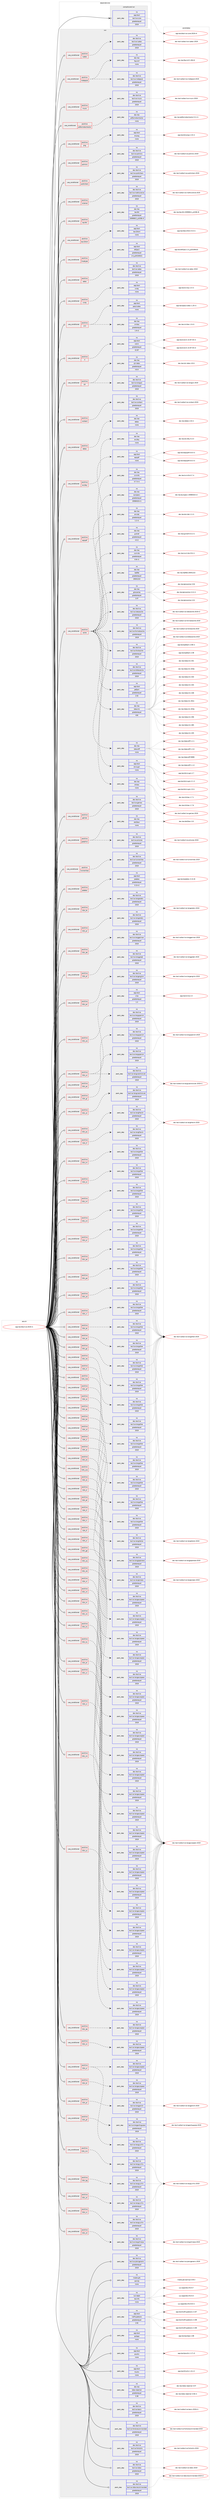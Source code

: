digraph prolog {

# *************
# Graph options
# *************

newrank=true;
concentrate=true;
compound=true;
graph [rankdir=LR,fontname=Helvetica,fontsize=10,ranksep=1.5];#, ranksep=2.5, nodesep=0.2];
edge  [arrowhead=vee];
node  [fontname=Helvetica,fontsize=10];

# **********
# The ebuild
# **********

subgraph cluster_leftcol {
color=gray;
rank=same;
label=<<i>ebuild</i>>;
id [label="app-text/texlive-2019-r1", color=red, width=4, href="../app-text/texlive-2019-r1.svg"];
}

# ****************
# The dependencies
# ****************

subgraph cluster_midcol {
color=gray;
label=<<i>dependencies</i>>;
subgraph cluster_compile {
fillcolor="#eeeeee";
style=filled;
label=<<i>compile</i>>;
}
subgraph cluster_compileandrun {
fillcolor="#eeeeee";
style=filled;
label=<<i>compile and run</i>>;
subgraph pack381220 {
dependency512446 [label=<<TABLE BORDER="0" CELLBORDER="1" CELLSPACING="0" CELLPADDING="4" WIDTH="220"><TR><TD ROWSPAN="6" CELLPADDING="30">pack_dep</TD></TR><TR><TD WIDTH="110">no</TD></TR><TR><TD>app-text</TD></TR><TR><TD>texlive-core</TD></TR><TR><TD>greaterequal</TD></TR><TR><TD>2019</TD></TR></TABLE>>, shape=none, color=blue];
}
id:e -> dependency512446:w [weight=20,style="solid",arrowhead="odotvee"];
}
subgraph cluster_run {
fillcolor="#eeeeee";
style=filled;
label=<<i>run</i>>;
subgraph cond121945 {
dependency512447 [label=<<TABLE BORDER="0" CELLBORDER="1" CELLSPACING="0" CELLPADDING="4"><TR><TD ROWSPAN="3" CELLPADDING="10">use_conditional</TD></TR><TR><TD>positive</TD></TR><TR><TD>X</TD></TR></TABLE>>, shape=none, color=red];
subgraph pack381221 {
dependency512448 [label=<<TABLE BORDER="0" CELLBORDER="1" CELLSPACING="0" CELLPADDING="4" WIDTH="220"><TR><TD ROWSPAN="6" CELLPADDING="30">pack_dep</TD></TR><TR><TD WIDTH="110">no</TD></TR><TR><TD>app-text</TD></TR><TR><TD>xdvik</TD></TR><TR><TD>greaterequal</TD></TR><TR><TD>22.87</TD></TR></TABLE>>, shape=none, color=blue];
}
dependency512447:e -> dependency512448:w [weight=20,style="dashed",arrowhead="vee"];
}
id:e -> dependency512447:w [weight=20,style="solid",arrowhead="odot"];
subgraph cond121946 {
dependency512449 [label=<<TABLE BORDER="0" CELLBORDER="1" CELLSPACING="0" CELLPADDING="4"><TR><TD ROWSPAN="3" CELLPADDING="10">use_conditional</TD></TR><TR><TD>positive</TD></TR><TR><TD>cjk</TD></TR></TABLE>>, shape=none, color=red];
subgraph pack381222 {
dependency512450 [label=<<TABLE BORDER="0" CELLBORDER="1" CELLSPACING="0" CELLPADDING="4" WIDTH="220"><TR><TD ROWSPAN="6" CELLPADDING="30">pack_dep</TD></TR><TR><TD WIDTH="110">no</TD></TR><TR><TD>dev-texlive</TD></TR><TR><TD>texlive-langcjk</TD></TR><TR><TD>greaterequal</TD></TR><TR><TD>2019</TD></TR></TABLE>>, shape=none, color=blue];
}
dependency512449:e -> dependency512450:w [weight=20,style="dashed",arrowhead="vee"];
subgraph pack381223 {
dependency512451 [label=<<TABLE BORDER="0" CELLBORDER="1" CELLSPACING="0" CELLPADDING="4" WIDTH="220"><TR><TD ROWSPAN="6" CELLPADDING="30">pack_dep</TD></TR><TR><TD WIDTH="110">no</TD></TR><TR><TD>dev-tex</TD></TR><TR><TD>cjk-latex</TD></TR><TR><TD>greaterequal</TD></TR><TR><TD>4.8.4</TD></TR></TABLE>>, shape=none, color=blue];
}
dependency512449:e -> dependency512451:w [weight=20,style="dashed",arrowhead="vee"];
}
id:e -> dependency512449:w [weight=20,style="solid",arrowhead="odot"];
subgraph cond121947 {
dependency512452 [label=<<TABLE BORDER="0" CELLBORDER="1" CELLSPACING="0" CELLPADDING="4"><TR><TD ROWSPAN="3" CELLPADDING="10">use_conditional</TD></TR><TR><TD>positive</TD></TR><TR><TD>context</TD></TR></TABLE>>, shape=none, color=red];
subgraph pack381224 {
dependency512453 [label=<<TABLE BORDER="0" CELLBORDER="1" CELLSPACING="0" CELLPADDING="4" WIDTH="220"><TR><TD ROWSPAN="6" CELLPADDING="30">pack_dep</TD></TR><TR><TD WIDTH="110">no</TD></TR><TR><TD>dev-texlive</TD></TR><TR><TD>texlive-context</TD></TR><TR><TD>greaterequal</TD></TR><TR><TD>2019</TD></TR></TABLE>>, shape=none, color=blue];
}
dependency512452:e -> dependency512453:w [weight=20,style="dashed",arrowhead="vee"];
}
id:e -> dependency512452:w [weight=20,style="solid",arrowhead="odot"];
subgraph cond121948 {
dependency512454 [label=<<TABLE BORDER="0" CELLBORDER="1" CELLSPACING="0" CELLPADDING="4"><TR><TD ROWSPAN="3" CELLPADDING="10">use_conditional</TD></TR><TR><TD>positive</TD></TR><TR><TD>detex</TD></TR></TABLE>>, shape=none, color=red];
subgraph pack381225 {
dependency512455 [label=<<TABLE BORDER="0" CELLBORDER="1" CELLSPACING="0" CELLPADDING="4" WIDTH="220"><TR><TD ROWSPAN="6" CELLPADDING="30">pack_dep</TD></TR><TR><TD WIDTH="110">no</TD></TR><TR><TD>dev-tex</TD></TR><TR><TD>detex</TD></TR><TR><TD>none</TD></TR><TR><TD></TD></TR></TABLE>>, shape=none, color=blue];
}
dependency512454:e -> dependency512455:w [weight=20,style="dashed",arrowhead="vee"];
}
id:e -> dependency512454:w [weight=20,style="solid",arrowhead="odot"];
subgraph cond121949 {
dependency512456 [label=<<TABLE BORDER="0" CELLBORDER="1" CELLSPACING="0" CELLPADDING="4"><TR><TD ROWSPAN="3" CELLPADDING="10">use_conditional</TD></TR><TR><TD>positive</TD></TR><TR><TD>dvi2tty</TD></TR></TABLE>>, shape=none, color=red];
subgraph pack381226 {
dependency512457 [label=<<TABLE BORDER="0" CELLBORDER="1" CELLSPACING="0" CELLPADDING="4" WIDTH="220"><TR><TD ROWSPAN="6" CELLPADDING="30">pack_dep</TD></TR><TR><TD WIDTH="110">no</TD></TR><TR><TD>dev-tex</TD></TR><TR><TD>dvi2tty</TD></TR><TR><TD>none</TD></TR><TR><TD></TD></TR></TABLE>>, shape=none, color=blue];
}
dependency512456:e -> dependency512457:w [weight=20,style="dashed",arrowhead="vee"];
}
id:e -> dependency512456:w [weight=20,style="solid",arrowhead="odot"];
subgraph cond121950 {
dependency512458 [label=<<TABLE BORDER="0" CELLBORDER="1" CELLSPACING="0" CELLPADDING="4"><TR><TD ROWSPAN="3" CELLPADDING="10">use_conditional</TD></TR><TR><TD>positive</TD></TR><TR><TD>epspdf</TD></TR></TABLE>>, shape=none, color=red];
subgraph pack381227 {
dependency512459 [label=<<TABLE BORDER="0" CELLBORDER="1" CELLSPACING="0" CELLPADDING="4" WIDTH="220"><TR><TD ROWSPAN="6" CELLPADDING="30">pack_dep</TD></TR><TR><TD WIDTH="110">no</TD></TR><TR><TD>app-text</TD></TR><TR><TD>epspdf</TD></TR><TR><TD>none</TD></TR><TR><TD></TD></TR></TABLE>>, shape=none, color=blue];
}
dependency512458:e -> dependency512459:w [weight=20,style="dashed",arrowhead="vee"];
}
id:e -> dependency512458:w [weight=20,style="solid",arrowhead="odot"];
subgraph cond121951 {
dependency512460 [label=<<TABLE BORDER="0" CELLBORDER="1" CELLSPACING="0" CELLPADDING="4"><TR><TD ROWSPAN="3" CELLPADDING="10">use_conditional</TD></TR><TR><TD>positive</TD></TR><TR><TD>extra</TD></TR></TABLE>>, shape=none, color=red];
subgraph pack381228 {
dependency512461 [label=<<TABLE BORDER="0" CELLBORDER="1" CELLSPACING="0" CELLPADDING="4" WIDTH="220"><TR><TD ROWSPAN="6" CELLPADDING="30">pack_dep</TD></TR><TR><TD WIDTH="110">no</TD></TR><TR><TD>dev-tex</TD></TR><TR><TD>chktex</TD></TR><TR><TD>none</TD></TR><TR><TD></TD></TR></TABLE>>, shape=none, color=blue];
}
dependency512460:e -> dependency512461:w [weight=20,style="dashed",arrowhead="vee"];
subgraph pack381229 {
dependency512462 [label=<<TABLE BORDER="0" CELLBORDER="1" CELLSPACING="0" CELLPADDING="4" WIDTH="220"><TR><TD ROWSPAN="6" CELLPADDING="30">pack_dep</TD></TR><TR><TD WIDTH="110">no</TD></TR><TR><TD>app-text</TD></TR><TR><TD>dvisvgm</TD></TR><TR><TD>none</TD></TR><TR><TD></TD></TR></TABLE>>, shape=none, color=blue];
}
dependency512460:e -> dependency512462:w [weight=20,style="dashed",arrowhead="vee"];
subgraph pack381230 {
dependency512463 [label=<<TABLE BORDER="0" CELLBORDER="1" CELLSPACING="0" CELLPADDING="4" WIDTH="220"><TR><TD ROWSPAN="6" CELLPADDING="30">pack_dep</TD></TR><TR><TD WIDTH="110">no</TD></TR><TR><TD>dev-tex</TD></TR><TR><TD>latexdiff</TD></TR><TR><TD>none</TD></TR><TR><TD></TD></TR></TABLE>>, shape=none, color=blue];
}
dependency512460:e -> dependency512463:w [weight=20,style="dashed",arrowhead="vee"];
subgraph pack381231 {
dependency512464 [label=<<TABLE BORDER="0" CELLBORDER="1" CELLSPACING="0" CELLPADDING="4" WIDTH="220"><TR><TD ROWSPAN="6" CELLPADDING="30">pack_dep</TD></TR><TR><TD WIDTH="110">no</TD></TR><TR><TD>dev-tex</TD></TR><TR><TD>latexmk</TD></TR><TR><TD>greaterequal</TD></TR><TR><TD>418</TD></TR></TABLE>>, shape=none, color=blue];
}
dependency512460:e -> dependency512464:w [weight=20,style="dashed",arrowhead="vee"];
subgraph pack381232 {
dependency512465 [label=<<TABLE BORDER="0" CELLBORDER="1" CELLSPACING="0" CELLPADDING="4" WIDTH="220"><TR><TD ROWSPAN="6" CELLPADDING="30">pack_dep</TD></TR><TR><TD WIDTH="110">no</TD></TR><TR><TD>app-text</TD></TR><TR><TD>pdfjam</TD></TR><TR><TD>greaterequal</TD></TR><TR><TD>2.02</TD></TR></TABLE>>, shape=none, color=blue];
}
dependency512460:e -> dependency512465:w [weight=20,style="dashed",arrowhead="vee"];
subgraph pack381233 {
dependency512466 [label=<<TABLE BORDER="0" CELLBORDER="1" CELLSPACING="0" CELLPADDING="4" WIDTH="220"><TR><TD ROWSPAN="6" CELLPADDING="30">pack_dep</TD></TR><TR><TD WIDTH="110">no</TD></TR><TR><TD>dev-texlive</TD></TR><TR><TD>texlive-bibtexextra</TD></TR><TR><TD>greaterequal</TD></TR><TR><TD>2019</TD></TR></TABLE>>, shape=none, color=blue];
}
dependency512460:e -> dependency512466:w [weight=20,style="dashed",arrowhead="vee"];
subgraph pack381234 {
dependency512467 [label=<<TABLE BORDER="0" CELLBORDER="1" CELLSPACING="0" CELLPADDING="4" WIDTH="220"><TR><TD ROWSPAN="6" CELLPADDING="30">pack_dep</TD></TR><TR><TD WIDTH="110">no</TD></TR><TR><TD>dev-texlive</TD></TR><TR><TD>texlive-fontsextra</TD></TR><TR><TD>greaterequal</TD></TR><TR><TD>2019</TD></TR></TABLE>>, shape=none, color=blue];
}
dependency512460:e -> dependency512467:w [weight=20,style="dashed",arrowhead="vee"];
subgraph pack381235 {
dependency512468 [label=<<TABLE BORDER="0" CELLBORDER="1" CELLSPACING="0" CELLPADDING="4" WIDTH="220"><TR><TD ROWSPAN="6" CELLPADDING="30">pack_dep</TD></TR><TR><TD WIDTH="110">no</TD></TR><TR><TD>dev-texlive</TD></TR><TR><TD>texlive-formatsextra</TD></TR><TR><TD>greaterequal</TD></TR><TR><TD>2019</TD></TR></TABLE>>, shape=none, color=blue];
}
dependency512460:e -> dependency512468:w [weight=20,style="dashed",arrowhead="vee"];
subgraph pack381236 {
dependency512469 [label=<<TABLE BORDER="0" CELLBORDER="1" CELLSPACING="0" CELLPADDING="4" WIDTH="220"><TR><TD ROWSPAN="6" CELLPADDING="30">pack_dep</TD></TR><TR><TD WIDTH="110">no</TD></TR><TR><TD>dev-texlive</TD></TR><TR><TD>texlive-latexextra</TD></TR><TR><TD>greaterequal</TD></TR><TR><TD>2019</TD></TR></TABLE>>, shape=none, color=blue];
}
dependency512460:e -> dependency512469:w [weight=20,style="dashed",arrowhead="vee"];
subgraph pack381237 {
dependency512470 [label=<<TABLE BORDER="0" CELLBORDER="1" CELLSPACING="0" CELLPADDING="4" WIDTH="220"><TR><TD ROWSPAN="6" CELLPADDING="30">pack_dep</TD></TR><TR><TD WIDTH="110">no</TD></TR><TR><TD>dev-tex</TD></TR><TR><TD>glossaries</TD></TR><TR><TD>greaterequal</TD></TR><TR><TD>2.07</TD></TR></TABLE>>, shape=none, color=blue];
}
dependency512460:e -> dependency512470:w [weight=20,style="dashed",arrowhead="vee"];
subgraph pack381238 {
dependency512471 [label=<<TABLE BORDER="0" CELLBORDER="1" CELLSPACING="0" CELLPADDING="4" WIDTH="220"><TR><TD ROWSPAN="6" CELLPADDING="30">pack_dep</TD></TR><TR><TD WIDTH="110">no</TD></TR><TR><TD>dev-tex</TD></TR><TR><TD>leaflet</TD></TR><TR><TD>greaterequal</TD></TR><TR><TD>20041222</TD></TR></TABLE>>, shape=none, color=blue];
}
dependency512460:e -> dependency512471:w [weight=20,style="dashed",arrowhead="vee"];
subgraph pack381239 {
dependency512472 [label=<<TABLE BORDER="0" CELLBORDER="1" CELLSPACING="0" CELLPADDING="4" WIDTH="220"><TR><TD ROWSPAN="6" CELLPADDING="30">pack_dep</TD></TR><TR><TD WIDTH="110">no</TD></TR><TR><TD>dev-tex</TD></TR><TR><TD>currvita</TD></TR><TR><TD>greaterequal</TD></TR><TR><TD>0.9i-r1</TD></TR></TABLE>>, shape=none, color=blue];
}
dependency512460:e -> dependency512472:w [weight=20,style="dashed",arrowhead="vee"];
subgraph pack381240 {
dependency512473 [label=<<TABLE BORDER="0" CELLBORDER="1" CELLSPACING="0" CELLPADDING="4" WIDTH="220"><TR><TD ROWSPAN="6" CELLPADDING="30">pack_dep</TD></TR><TR><TD WIDTH="110">no</TD></TR><TR><TD>dev-tex</TD></TR><TR><TD>g-brief</TD></TR><TR><TD>greaterequal</TD></TR><TR><TD>4.0.2</TD></TR></TABLE>>, shape=none, color=blue];
}
dependency512460:e -> dependency512473:w [weight=20,style="dashed",arrowhead="vee"];
subgraph pack381241 {
dependency512474 [label=<<TABLE BORDER="0" CELLBORDER="1" CELLSPACING="0" CELLPADDING="4" WIDTH="220"><TR><TD ROWSPAN="6" CELLPADDING="30">pack_dep</TD></TR><TR><TD WIDTH="110">no</TD></TR><TR><TD>dev-tex</TD></TR><TR><TD>envlab</TD></TR><TR><TD>greaterequal</TD></TR><TR><TD>1.2-r1</TD></TR></TABLE>>, shape=none, color=blue];
}
dependency512460:e -> dependency512474:w [weight=20,style="dashed",arrowhead="vee"];
subgraph pack381242 {
dependency512475 [label=<<TABLE BORDER="0" CELLBORDER="1" CELLSPACING="0" CELLPADDING="4" WIDTH="220"><TR><TD ROWSPAN="6" CELLPADDING="30">pack_dep</TD></TR><TR><TD WIDTH="110">no</TD></TR><TR><TD>dev-tex</TD></TR><TR><TD>europecv</TD></TR><TR><TD>greaterequal</TD></TR><TR><TD>20060424-r1</TD></TR></TABLE>>, shape=none, color=blue];
}
dependency512460:e -> dependency512475:w [weight=20,style="dashed",arrowhead="vee"];
subgraph pack381243 {
dependency512476 [label=<<TABLE BORDER="0" CELLBORDER="1" CELLSPACING="0" CELLPADDING="4" WIDTH="220"><TR><TD ROWSPAN="6" CELLPADDING="30">pack_dep</TD></TR><TR><TD WIDTH="110">no</TD></TR><TR><TD>dev-tex</TD></TR><TR><TD>svninfo</TD></TR><TR><TD>greaterequal</TD></TR><TR><TD>0.7.3-r1</TD></TR></TABLE>>, shape=none, color=blue];
}
dependency512460:e -> dependency512476:w [weight=20,style="dashed",arrowhead="vee"];
}
id:e -> dependency512460:w [weight=20,style="solid",arrowhead="odot"];
subgraph cond121952 {
dependency512477 [label=<<TABLE BORDER="0" CELLBORDER="1" CELLSPACING="0" CELLPADDING="4"><TR><TD ROWSPAN="3" CELLPADDING="10">use_conditional</TD></TR><TR><TD>positive</TD></TR><TR><TD>games</TD></TR></TABLE>>, shape=none, color=red];
subgraph pack381244 {
dependency512478 [label=<<TABLE BORDER="0" CELLBORDER="1" CELLSPACING="0" CELLPADDING="4" WIDTH="220"><TR><TD ROWSPAN="6" CELLPADDING="30">pack_dep</TD></TR><TR><TD WIDTH="110">no</TD></TR><TR><TD>dev-texlive</TD></TR><TR><TD>texlive-games</TD></TR><TR><TD>greaterequal</TD></TR><TR><TD>2019</TD></TR></TABLE>>, shape=none, color=blue];
}
dependency512477:e -> dependency512478:w [weight=20,style="dashed",arrowhead="vee"];
}
id:e -> dependency512477:w [weight=20,style="solid",arrowhead="odot"];
subgraph cond121953 {
dependency512479 [label=<<TABLE BORDER="0" CELLBORDER="1" CELLSPACING="0" CELLPADDING="4"><TR><TD ROWSPAN="3" CELLPADDING="10">use_conditional</TD></TR><TR><TD>positive</TD></TR><TR><TD>graphics</TD></TR></TABLE>>, shape=none, color=red];
subgraph pack381245 {
dependency512480 [label=<<TABLE BORDER="0" CELLBORDER="1" CELLSPACING="0" CELLPADDING="4" WIDTH="220"><TR><TD ROWSPAN="6" CELLPADDING="30">pack_dep</TD></TR><TR><TD WIDTH="110">no</TD></TR><TR><TD>dev-texlive</TD></TR><TR><TD>texlive-pictures</TD></TR><TR><TD>greaterequal</TD></TR><TR><TD>2019</TD></TR></TABLE>>, shape=none, color=blue];
}
dependency512479:e -> dependency512480:w [weight=20,style="dashed",arrowhead="vee"];
subgraph pack381246 {
dependency512481 [label=<<TABLE BORDER="0" CELLBORDER="1" CELLSPACING="0" CELLPADDING="4" WIDTH="220"><TR><TD ROWSPAN="6" CELLPADDING="30">pack_dep</TD></TR><TR><TD WIDTH="110">no</TD></TR><TR><TD>dev-tex</TD></TR><TR><TD>dot2texi</TD></TR><TR><TD>none</TD></TR><TR><TD></TD></TR></TABLE>>, shape=none, color=blue];
}
dependency512479:e -> dependency512481:w [weight=20,style="dashed",arrowhead="vee"];
}
id:e -> dependency512479:w [weight=20,style="solid",arrowhead="odot"];
subgraph cond121954 {
dependency512482 [label=<<TABLE BORDER="0" CELLBORDER="1" CELLSPACING="0" CELLPADDING="4"><TR><TD ROWSPAN="3" CELLPADDING="10">use_conditional</TD></TR><TR><TD>positive</TD></TR><TR><TD>humanities</TD></TR></TABLE>>, shape=none, color=red];
subgraph pack381247 {
dependency512483 [label=<<TABLE BORDER="0" CELLBORDER="1" CELLSPACING="0" CELLPADDING="4" WIDTH="220"><TR><TD ROWSPAN="6" CELLPADDING="30">pack_dep</TD></TR><TR><TD WIDTH="110">no</TD></TR><TR><TD>dev-texlive</TD></TR><TR><TD>texlive-humanities</TD></TR><TR><TD>greaterequal</TD></TR><TR><TD>2019</TD></TR></TABLE>>, shape=none, color=blue];
}
dependency512482:e -> dependency512483:w [weight=20,style="dashed",arrowhead="vee"];
}
id:e -> dependency512482:w [weight=20,style="solid",arrowhead="odot"];
subgraph cond121955 {
dependency512484 [label=<<TABLE BORDER="0" CELLBORDER="1" CELLSPACING="0" CELLPADDING="4"><TR><TD ROWSPAN="3" CELLPADDING="10">use_conditional</TD></TR><TR><TD>positive</TD></TR><TR><TD>jadetex</TD></TR></TABLE>>, shape=none, color=red];
subgraph pack381248 {
dependency512485 [label=<<TABLE BORDER="0" CELLBORDER="1" CELLSPACING="0" CELLPADDING="4" WIDTH="220"><TR><TD ROWSPAN="6" CELLPADDING="30">pack_dep</TD></TR><TR><TD WIDTH="110">no</TD></TR><TR><TD>app-text</TD></TR><TR><TD>jadetex</TD></TR><TR><TD>greaterequal</TD></TR><TR><TD>3.13-r2</TD></TR></TABLE>>, shape=none, color=blue];
}
dependency512484:e -> dependency512485:w [weight=20,style="dashed",arrowhead="vee"];
}
id:e -> dependency512484:w [weight=20,style="solid",arrowhead="odot"];
subgraph cond121956 {
dependency512486 [label=<<TABLE BORDER="0" CELLBORDER="1" CELLSPACING="0" CELLPADDING="4"><TR><TD ROWSPAN="3" CELLPADDING="10">use_conditional</TD></TR><TR><TD>positive</TD></TR><TR><TD>l10n_af</TD></TR></TABLE>>, shape=none, color=red];
subgraph pack381249 {
dependency512487 [label=<<TABLE BORDER="0" CELLBORDER="1" CELLSPACING="0" CELLPADDING="4" WIDTH="220"><TR><TD ROWSPAN="6" CELLPADDING="30">pack_dep</TD></TR><TR><TD WIDTH="110">no</TD></TR><TR><TD>dev-texlive</TD></TR><TR><TD>texlive-langother</TD></TR><TR><TD>greaterequal</TD></TR><TR><TD>2019</TD></TR></TABLE>>, shape=none, color=blue];
}
dependency512486:e -> dependency512487:w [weight=20,style="dashed",arrowhead="vee"];
}
id:e -> dependency512486:w [weight=20,style="solid",arrowhead="odot"];
subgraph cond121957 {
dependency512488 [label=<<TABLE BORDER="0" CELLBORDER="1" CELLSPACING="0" CELLPADDING="4"><TR><TD ROWSPAN="3" CELLPADDING="10">use_conditional</TD></TR><TR><TD>positive</TD></TR><TR><TD>l10n_ar</TD></TR></TABLE>>, shape=none, color=red];
subgraph pack381250 {
dependency512489 [label=<<TABLE BORDER="0" CELLBORDER="1" CELLSPACING="0" CELLPADDING="4" WIDTH="220"><TR><TD ROWSPAN="6" CELLPADDING="30">pack_dep</TD></TR><TR><TD WIDTH="110">no</TD></TR><TR><TD>dev-texlive</TD></TR><TR><TD>texlive-langarabic</TD></TR><TR><TD>greaterequal</TD></TR><TR><TD>2019</TD></TR></TABLE>>, shape=none, color=blue];
}
dependency512488:e -> dependency512489:w [weight=20,style="dashed",arrowhead="vee"];
}
id:e -> dependency512488:w [weight=20,style="solid",arrowhead="odot"];
subgraph cond121958 {
dependency512490 [label=<<TABLE BORDER="0" CELLBORDER="1" CELLSPACING="0" CELLPADDING="4"><TR><TD ROWSPAN="3" CELLPADDING="10">use_conditional</TD></TR><TR><TD>positive</TD></TR><TR><TD>l10n_as</TD></TR></TABLE>>, shape=none, color=red];
subgraph pack381251 {
dependency512491 [label=<<TABLE BORDER="0" CELLBORDER="1" CELLSPACING="0" CELLPADDING="4" WIDTH="220"><TR><TD ROWSPAN="6" CELLPADDING="30">pack_dep</TD></TR><TR><TD WIDTH="110">no</TD></TR><TR><TD>dev-texlive</TD></TR><TR><TD>texlive-langother</TD></TR><TR><TD>greaterequal</TD></TR><TR><TD>2019</TD></TR></TABLE>>, shape=none, color=blue];
}
dependency512490:e -> dependency512491:w [weight=20,style="dashed",arrowhead="vee"];
}
id:e -> dependency512490:w [weight=20,style="solid",arrowhead="odot"];
subgraph cond121959 {
dependency512492 [label=<<TABLE BORDER="0" CELLBORDER="1" CELLSPACING="0" CELLPADDING="4"><TR><TD ROWSPAN="3" CELLPADDING="10">use_conditional</TD></TR><TR><TD>positive</TD></TR><TR><TD>l10n_bg</TD></TR></TABLE>>, shape=none, color=red];
subgraph pack381252 {
dependency512493 [label=<<TABLE BORDER="0" CELLBORDER="1" CELLSPACING="0" CELLPADDING="4" WIDTH="220"><TR><TD ROWSPAN="6" CELLPADDING="30">pack_dep</TD></TR><TR><TD WIDTH="110">no</TD></TR><TR><TD>dev-texlive</TD></TR><TR><TD>texlive-langcyrillic</TD></TR><TR><TD>greaterequal</TD></TR><TR><TD>2019</TD></TR></TABLE>>, shape=none, color=blue];
}
dependency512492:e -> dependency512493:w [weight=20,style="dashed",arrowhead="vee"];
}
id:e -> dependency512492:w [weight=20,style="solid",arrowhead="odot"];
subgraph cond121960 {
dependency512494 [label=<<TABLE BORDER="0" CELLBORDER="1" CELLSPACING="0" CELLPADDING="4"><TR><TD ROWSPAN="3" CELLPADDING="10">use_conditional</TD></TR><TR><TD>positive</TD></TR><TR><TD>l10n_bn</TD></TR></TABLE>>, shape=none, color=red];
subgraph pack381253 {
dependency512495 [label=<<TABLE BORDER="0" CELLBORDER="1" CELLSPACING="0" CELLPADDING="4" WIDTH="220"><TR><TD ROWSPAN="6" CELLPADDING="30">pack_dep</TD></TR><TR><TD WIDTH="110">no</TD></TR><TR><TD>dev-texlive</TD></TR><TR><TD>texlive-langother</TD></TR><TR><TD>greaterequal</TD></TR><TR><TD>2019</TD></TR></TABLE>>, shape=none, color=blue];
}
dependency512494:e -> dependency512495:w [weight=20,style="dashed",arrowhead="vee"];
}
id:e -> dependency512494:w [weight=20,style="solid",arrowhead="odot"];
subgraph cond121961 {
dependency512496 [label=<<TABLE BORDER="0" CELLBORDER="1" CELLSPACING="0" CELLPADDING="4"><TR><TD ROWSPAN="3" CELLPADDING="10">use_conditional</TD></TR><TR><TD>positive</TD></TR><TR><TD>l10n_br</TD></TR></TABLE>>, shape=none, color=red];
subgraph pack381254 {
dependency512497 [label=<<TABLE BORDER="0" CELLBORDER="1" CELLSPACING="0" CELLPADDING="4" WIDTH="220"><TR><TD ROWSPAN="6" CELLPADDING="30">pack_dep</TD></TR><TR><TD WIDTH="110">no</TD></TR><TR><TD>dev-texlive</TD></TR><TR><TD>texlive-langeuropean</TD></TR><TR><TD>greaterequal</TD></TR><TR><TD>2019</TD></TR></TABLE>>, shape=none, color=blue];
}
dependency512496:e -> dependency512497:w [weight=20,style="dashed",arrowhead="vee"];
}
id:e -> dependency512496:w [weight=20,style="solid",arrowhead="odot"];
subgraph cond121962 {
dependency512498 [label=<<TABLE BORDER="0" CELLBORDER="1" CELLSPACING="0" CELLPADDING="4"><TR><TD ROWSPAN="3" CELLPADDING="10">use_conditional</TD></TR><TR><TD>positive</TD></TR><TR><TD>l10n_ca</TD></TR></TABLE>>, shape=none, color=red];
subgraph pack381255 {
dependency512499 [label=<<TABLE BORDER="0" CELLBORDER="1" CELLSPACING="0" CELLPADDING="4" WIDTH="220"><TR><TD ROWSPAN="6" CELLPADDING="30">pack_dep</TD></TR><TR><TD WIDTH="110">no</TD></TR><TR><TD>dev-texlive</TD></TR><TR><TD>texlive-langspanish</TD></TR><TR><TD>greaterequal</TD></TR><TR><TD>2019</TD></TR></TABLE>>, shape=none, color=blue];
}
dependency512498:e -> dependency512499:w [weight=20,style="dashed",arrowhead="vee"];
}
id:e -> dependency512498:w [weight=20,style="solid",arrowhead="odot"];
subgraph cond121963 {
dependency512500 [label=<<TABLE BORDER="0" CELLBORDER="1" CELLSPACING="0" CELLPADDING="4"><TR><TD ROWSPAN="3" CELLPADDING="10">use_conditional</TD></TR><TR><TD>positive</TD></TR><TR><TD>l10n_cs</TD></TR></TABLE>>, shape=none, color=red];
subgraph pack381256 {
dependency512501 [label=<<TABLE BORDER="0" CELLBORDER="1" CELLSPACING="0" CELLPADDING="4" WIDTH="220"><TR><TD ROWSPAN="6" CELLPADDING="30">pack_dep</TD></TR><TR><TD WIDTH="110">no</TD></TR><TR><TD>dev-texlive</TD></TR><TR><TD>texlive-langczechslovak</TD></TR><TR><TD>greaterequal</TD></TR><TR><TD>2019</TD></TR></TABLE>>, shape=none, color=blue];
}
dependency512500:e -> dependency512501:w [weight=20,style="dashed",arrowhead="vee"];
subgraph pack381257 {
dependency512502 [label=<<TABLE BORDER="0" CELLBORDER="1" CELLSPACING="0" CELLPADDING="4" WIDTH="220"><TR><TD ROWSPAN="6" CELLPADDING="30">pack_dep</TD></TR><TR><TD WIDTH="110">no</TD></TR><TR><TD>app-text</TD></TR><TR><TD>vlna</TD></TR><TR><TD>greaterequal</TD></TR><TR><TD>1.3</TD></TR></TABLE>>, shape=none, color=blue];
}
dependency512500:e -> dependency512502:w [weight=20,style="dashed",arrowhead="vee"];
}
id:e -> dependency512500:w [weight=20,style="solid",arrowhead="odot"];
subgraph cond121964 {
dependency512503 [label=<<TABLE BORDER="0" CELLBORDER="1" CELLSPACING="0" CELLPADDING="4"><TR><TD ROWSPAN="3" CELLPADDING="10">use_conditional</TD></TR><TR><TD>positive</TD></TR><TR><TD>l10n_cy</TD></TR></TABLE>>, shape=none, color=red];
subgraph pack381258 {
dependency512504 [label=<<TABLE BORDER="0" CELLBORDER="1" CELLSPACING="0" CELLPADDING="4" WIDTH="220"><TR><TD ROWSPAN="6" CELLPADDING="30">pack_dep</TD></TR><TR><TD WIDTH="110">no</TD></TR><TR><TD>dev-texlive</TD></TR><TR><TD>texlive-langeuropean</TD></TR><TR><TD>greaterequal</TD></TR><TR><TD>2019</TD></TR></TABLE>>, shape=none, color=blue];
}
dependency512503:e -> dependency512504:w [weight=20,style="dashed",arrowhead="vee"];
}
id:e -> dependency512503:w [weight=20,style="solid",arrowhead="odot"];
subgraph cond121965 {
dependency512505 [label=<<TABLE BORDER="0" CELLBORDER="1" CELLSPACING="0" CELLPADDING="4"><TR><TD ROWSPAN="3" CELLPADDING="10">use_conditional</TD></TR><TR><TD>positive</TD></TR><TR><TD>l10n_da</TD></TR></TABLE>>, shape=none, color=red];
subgraph pack381259 {
dependency512506 [label=<<TABLE BORDER="0" CELLBORDER="1" CELLSPACING="0" CELLPADDING="4" WIDTH="220"><TR><TD ROWSPAN="6" CELLPADDING="30">pack_dep</TD></TR><TR><TD WIDTH="110">no</TD></TR><TR><TD>dev-texlive</TD></TR><TR><TD>texlive-langeuropean</TD></TR><TR><TD>greaterequal</TD></TR><TR><TD>2019</TD></TR></TABLE>>, shape=none, color=blue];
}
dependency512505:e -> dependency512506:w [weight=20,style="dashed",arrowhead="vee"];
}
id:e -> dependency512505:w [weight=20,style="solid",arrowhead="odot"];
subgraph cond121966 {
dependency512507 [label=<<TABLE BORDER="0" CELLBORDER="1" CELLSPACING="0" CELLPADDING="4"><TR><TD ROWSPAN="3" CELLPADDING="10">use_conditional</TD></TR><TR><TD>positive</TD></TR><TR><TD>l10n_de</TD></TR></TABLE>>, shape=none, color=red];
subgraph pack381260 {
dependency512508 [label=<<TABLE BORDER="0" CELLBORDER="1" CELLSPACING="0" CELLPADDING="4" WIDTH="220"><TR><TD ROWSPAN="6" CELLPADDING="30">pack_dep</TD></TR><TR><TD WIDTH="110">no</TD></TR><TR><TD>dev-texlive</TD></TR><TR><TD>texlive-langgerman</TD></TR><TR><TD>greaterequal</TD></TR><TR><TD>2019</TD></TR></TABLE>>, shape=none, color=blue];
}
dependency512507:e -> dependency512508:w [weight=20,style="dashed",arrowhead="vee"];
}
id:e -> dependency512507:w [weight=20,style="solid",arrowhead="odot"];
subgraph cond121967 {
dependency512509 [label=<<TABLE BORDER="0" CELLBORDER="1" CELLSPACING="0" CELLPADDING="4"><TR><TD ROWSPAN="3" CELLPADDING="10">use_conditional</TD></TR><TR><TD>positive</TD></TR><TR><TD>l10n_el</TD></TR></TABLE>>, shape=none, color=red];
subgraph pack381261 {
dependency512510 [label=<<TABLE BORDER="0" CELLBORDER="1" CELLSPACING="0" CELLPADDING="4" WIDTH="220"><TR><TD ROWSPAN="6" CELLPADDING="30">pack_dep</TD></TR><TR><TD WIDTH="110">no</TD></TR><TR><TD>dev-texlive</TD></TR><TR><TD>texlive-langgreek</TD></TR><TR><TD>greaterequal</TD></TR><TR><TD>2019</TD></TR></TABLE>>, shape=none, color=blue];
}
dependency512509:e -> dependency512510:w [weight=20,style="dashed",arrowhead="vee"];
}
id:e -> dependency512509:w [weight=20,style="solid",arrowhead="odot"];
subgraph cond121968 {
dependency512511 [label=<<TABLE BORDER="0" CELLBORDER="1" CELLSPACING="0" CELLPADDING="4"><TR><TD ROWSPAN="3" CELLPADDING="10">use_conditional</TD></TR><TR><TD>positive</TD></TR><TR><TD>l10n_en</TD></TR></TABLE>>, shape=none, color=red];
subgraph pack381262 {
dependency512512 [label=<<TABLE BORDER="0" CELLBORDER="1" CELLSPACING="0" CELLPADDING="4" WIDTH="220"><TR><TD ROWSPAN="6" CELLPADDING="30">pack_dep</TD></TR><TR><TD WIDTH="110">no</TD></TR><TR><TD>dev-texlive</TD></TR><TR><TD>texlive-langenglish</TD></TR><TR><TD>greaterequal</TD></TR><TR><TD>2019</TD></TR></TABLE>>, shape=none, color=blue];
}
dependency512511:e -> dependency512512:w [weight=20,style="dashed",arrowhead="vee"];
}
id:e -> dependency512511:w [weight=20,style="solid",arrowhead="odot"];
subgraph cond121969 {
dependency512513 [label=<<TABLE BORDER="0" CELLBORDER="1" CELLSPACING="0" CELLPADDING="4"><TR><TD ROWSPAN="3" CELLPADDING="10">use_conditional</TD></TR><TR><TD>positive</TD></TR><TR><TD>l10n_eo</TD></TR></TABLE>>, shape=none, color=red];
subgraph pack381263 {
dependency512514 [label=<<TABLE BORDER="0" CELLBORDER="1" CELLSPACING="0" CELLPADDING="4" WIDTH="220"><TR><TD ROWSPAN="6" CELLPADDING="30">pack_dep</TD></TR><TR><TD WIDTH="110">no</TD></TR><TR><TD>dev-texlive</TD></TR><TR><TD>texlive-langother</TD></TR><TR><TD>greaterequal</TD></TR><TR><TD>2019</TD></TR></TABLE>>, shape=none, color=blue];
}
dependency512513:e -> dependency512514:w [weight=20,style="dashed",arrowhead="vee"];
}
id:e -> dependency512513:w [weight=20,style="solid",arrowhead="odot"];
subgraph cond121970 {
dependency512515 [label=<<TABLE BORDER="0" CELLBORDER="1" CELLSPACING="0" CELLPADDING="4"><TR><TD ROWSPAN="3" CELLPADDING="10">use_conditional</TD></TR><TR><TD>positive</TD></TR><TR><TD>l10n_es</TD></TR></TABLE>>, shape=none, color=red];
subgraph pack381264 {
dependency512516 [label=<<TABLE BORDER="0" CELLBORDER="1" CELLSPACING="0" CELLPADDING="4" WIDTH="220"><TR><TD ROWSPAN="6" CELLPADDING="30">pack_dep</TD></TR><TR><TD WIDTH="110">no</TD></TR><TR><TD>dev-texlive</TD></TR><TR><TD>texlive-langspanish</TD></TR><TR><TD>greaterequal</TD></TR><TR><TD>2019</TD></TR></TABLE>>, shape=none, color=blue];
}
dependency512515:e -> dependency512516:w [weight=20,style="dashed",arrowhead="vee"];
}
id:e -> dependency512515:w [weight=20,style="solid",arrowhead="odot"];
subgraph cond121971 {
dependency512517 [label=<<TABLE BORDER="0" CELLBORDER="1" CELLSPACING="0" CELLPADDING="4"><TR><TD ROWSPAN="3" CELLPADDING="10">use_conditional</TD></TR><TR><TD>positive</TD></TR><TR><TD>l10n_et</TD></TR></TABLE>>, shape=none, color=red];
subgraph pack381265 {
dependency512518 [label=<<TABLE BORDER="0" CELLBORDER="1" CELLSPACING="0" CELLPADDING="4" WIDTH="220"><TR><TD ROWSPAN="6" CELLPADDING="30">pack_dep</TD></TR><TR><TD WIDTH="110">no</TD></TR><TR><TD>dev-texlive</TD></TR><TR><TD>texlive-langeuropean</TD></TR><TR><TD>greaterequal</TD></TR><TR><TD>2019</TD></TR></TABLE>>, shape=none, color=blue];
}
dependency512517:e -> dependency512518:w [weight=20,style="dashed",arrowhead="vee"];
}
id:e -> dependency512517:w [weight=20,style="solid",arrowhead="odot"];
subgraph cond121972 {
dependency512519 [label=<<TABLE BORDER="0" CELLBORDER="1" CELLSPACING="0" CELLPADDING="4"><TR><TD ROWSPAN="3" CELLPADDING="10">use_conditional</TD></TR><TR><TD>positive</TD></TR><TR><TD>l10n_eu</TD></TR></TABLE>>, shape=none, color=red];
subgraph pack381266 {
dependency512520 [label=<<TABLE BORDER="0" CELLBORDER="1" CELLSPACING="0" CELLPADDING="4" WIDTH="220"><TR><TD ROWSPAN="6" CELLPADDING="30">pack_dep</TD></TR><TR><TD WIDTH="110">no</TD></TR><TR><TD>dev-texlive</TD></TR><TR><TD>texlive-langfrench</TD></TR><TR><TD>greaterequal</TD></TR><TR><TD>2019</TD></TR></TABLE>>, shape=none, color=blue];
}
dependency512519:e -> dependency512520:w [weight=20,style="dashed",arrowhead="vee"];
}
id:e -> dependency512519:w [weight=20,style="solid",arrowhead="odot"];
subgraph cond121973 {
dependency512521 [label=<<TABLE BORDER="0" CELLBORDER="1" CELLSPACING="0" CELLPADDING="4"><TR><TD ROWSPAN="3" CELLPADDING="10">use_conditional</TD></TR><TR><TD>positive</TD></TR><TR><TD>l10n_fa</TD></TR></TABLE>>, shape=none, color=red];
subgraph pack381267 {
dependency512522 [label=<<TABLE BORDER="0" CELLBORDER="1" CELLSPACING="0" CELLPADDING="4" WIDTH="220"><TR><TD ROWSPAN="6" CELLPADDING="30">pack_dep</TD></TR><TR><TD WIDTH="110">no</TD></TR><TR><TD>dev-texlive</TD></TR><TR><TD>texlive-langarabic</TD></TR><TR><TD>greaterequal</TD></TR><TR><TD>2019</TD></TR></TABLE>>, shape=none, color=blue];
}
dependency512521:e -> dependency512522:w [weight=20,style="dashed",arrowhead="vee"];
}
id:e -> dependency512521:w [weight=20,style="solid",arrowhead="odot"];
subgraph cond121974 {
dependency512523 [label=<<TABLE BORDER="0" CELLBORDER="1" CELLSPACING="0" CELLPADDING="4"><TR><TD ROWSPAN="3" CELLPADDING="10">use_conditional</TD></TR><TR><TD>positive</TD></TR><TR><TD>l10n_fi</TD></TR></TABLE>>, shape=none, color=red];
subgraph pack381268 {
dependency512524 [label=<<TABLE BORDER="0" CELLBORDER="1" CELLSPACING="0" CELLPADDING="4" WIDTH="220"><TR><TD ROWSPAN="6" CELLPADDING="30">pack_dep</TD></TR><TR><TD WIDTH="110">no</TD></TR><TR><TD>dev-texlive</TD></TR><TR><TD>texlive-langeuropean</TD></TR><TR><TD>greaterequal</TD></TR><TR><TD>2019</TD></TR></TABLE>>, shape=none, color=blue];
}
dependency512523:e -> dependency512524:w [weight=20,style="dashed",arrowhead="vee"];
}
id:e -> dependency512523:w [weight=20,style="solid",arrowhead="odot"];
subgraph cond121975 {
dependency512525 [label=<<TABLE BORDER="0" CELLBORDER="1" CELLSPACING="0" CELLPADDING="4"><TR><TD ROWSPAN="3" CELLPADDING="10">use_conditional</TD></TR><TR><TD>positive</TD></TR><TR><TD>l10n_fr</TD></TR></TABLE>>, shape=none, color=red];
subgraph pack381269 {
dependency512526 [label=<<TABLE BORDER="0" CELLBORDER="1" CELLSPACING="0" CELLPADDING="4" WIDTH="220"><TR><TD ROWSPAN="6" CELLPADDING="30">pack_dep</TD></TR><TR><TD WIDTH="110">no</TD></TR><TR><TD>dev-texlive</TD></TR><TR><TD>texlive-langfrench</TD></TR><TR><TD>greaterequal</TD></TR><TR><TD>2019</TD></TR></TABLE>>, shape=none, color=blue];
}
dependency512525:e -> dependency512526:w [weight=20,style="dashed",arrowhead="vee"];
}
id:e -> dependency512525:w [weight=20,style="solid",arrowhead="odot"];
subgraph cond121976 {
dependency512527 [label=<<TABLE BORDER="0" CELLBORDER="1" CELLSPACING="0" CELLPADDING="4"><TR><TD ROWSPAN="3" CELLPADDING="10">use_conditional</TD></TR><TR><TD>positive</TD></TR><TR><TD>l10n_ga</TD></TR></TABLE>>, shape=none, color=red];
subgraph pack381270 {
dependency512528 [label=<<TABLE BORDER="0" CELLBORDER="1" CELLSPACING="0" CELLPADDING="4" WIDTH="220"><TR><TD ROWSPAN="6" CELLPADDING="30">pack_dep</TD></TR><TR><TD WIDTH="110">no</TD></TR><TR><TD>dev-texlive</TD></TR><TR><TD>texlive-langeuropean</TD></TR><TR><TD>greaterequal</TD></TR><TR><TD>2019</TD></TR></TABLE>>, shape=none, color=blue];
}
dependency512527:e -> dependency512528:w [weight=20,style="dashed",arrowhead="vee"];
}
id:e -> dependency512527:w [weight=20,style="solid",arrowhead="odot"];
subgraph cond121977 {
dependency512529 [label=<<TABLE BORDER="0" CELLBORDER="1" CELLSPACING="0" CELLPADDING="4"><TR><TD ROWSPAN="3" CELLPADDING="10">use_conditional</TD></TR><TR><TD>positive</TD></TR><TR><TD>l10n_gl</TD></TR></TABLE>>, shape=none, color=red];
subgraph pack381271 {
dependency512530 [label=<<TABLE BORDER="0" CELLBORDER="1" CELLSPACING="0" CELLPADDING="4" WIDTH="220"><TR><TD ROWSPAN="6" CELLPADDING="30">pack_dep</TD></TR><TR><TD WIDTH="110">no</TD></TR><TR><TD>dev-texlive</TD></TR><TR><TD>texlive-langspanish</TD></TR><TR><TD>greaterequal</TD></TR><TR><TD>2019</TD></TR></TABLE>>, shape=none, color=blue];
}
dependency512529:e -> dependency512530:w [weight=20,style="dashed",arrowhead="vee"];
}
id:e -> dependency512529:w [weight=20,style="solid",arrowhead="odot"];
subgraph cond121978 {
dependency512531 [label=<<TABLE BORDER="0" CELLBORDER="1" CELLSPACING="0" CELLPADDING="4"><TR><TD ROWSPAN="3" CELLPADDING="10">use_conditional</TD></TR><TR><TD>positive</TD></TR><TR><TD>l10n_gu</TD></TR></TABLE>>, shape=none, color=red];
subgraph pack381272 {
dependency512532 [label=<<TABLE BORDER="0" CELLBORDER="1" CELLSPACING="0" CELLPADDING="4" WIDTH="220"><TR><TD ROWSPAN="6" CELLPADDING="30">pack_dep</TD></TR><TR><TD WIDTH="110">no</TD></TR><TR><TD>dev-texlive</TD></TR><TR><TD>texlive-langother</TD></TR><TR><TD>greaterequal</TD></TR><TR><TD>2019</TD></TR></TABLE>>, shape=none, color=blue];
}
dependency512531:e -> dependency512532:w [weight=20,style="dashed",arrowhead="vee"];
}
id:e -> dependency512531:w [weight=20,style="solid",arrowhead="odot"];
subgraph cond121979 {
dependency512533 [label=<<TABLE BORDER="0" CELLBORDER="1" CELLSPACING="0" CELLPADDING="4"><TR><TD ROWSPAN="3" CELLPADDING="10">use_conditional</TD></TR><TR><TD>positive</TD></TR><TR><TD>l10n_he</TD></TR></TABLE>>, shape=none, color=red];
subgraph pack381273 {
dependency512534 [label=<<TABLE BORDER="0" CELLBORDER="1" CELLSPACING="0" CELLPADDING="4" WIDTH="220"><TR><TD ROWSPAN="6" CELLPADDING="30">pack_dep</TD></TR><TR><TD WIDTH="110">no</TD></TR><TR><TD>dev-texlive</TD></TR><TR><TD>texlive-langother</TD></TR><TR><TD>greaterequal</TD></TR><TR><TD>2019</TD></TR></TABLE>>, shape=none, color=blue];
}
dependency512533:e -> dependency512534:w [weight=20,style="dashed",arrowhead="vee"];
}
id:e -> dependency512533:w [weight=20,style="solid",arrowhead="odot"];
subgraph cond121980 {
dependency512535 [label=<<TABLE BORDER="0" CELLBORDER="1" CELLSPACING="0" CELLPADDING="4"><TR><TD ROWSPAN="3" CELLPADDING="10">use_conditional</TD></TR><TR><TD>positive</TD></TR><TR><TD>l10n_hi</TD></TR></TABLE>>, shape=none, color=red];
subgraph pack381274 {
dependency512536 [label=<<TABLE BORDER="0" CELLBORDER="1" CELLSPACING="0" CELLPADDING="4" WIDTH="220"><TR><TD ROWSPAN="6" CELLPADDING="30">pack_dep</TD></TR><TR><TD WIDTH="110">no</TD></TR><TR><TD>dev-texlive</TD></TR><TR><TD>texlive-langother</TD></TR><TR><TD>greaterequal</TD></TR><TR><TD>2019</TD></TR></TABLE>>, shape=none, color=blue];
}
dependency512535:e -> dependency512536:w [weight=20,style="dashed",arrowhead="vee"];
}
id:e -> dependency512535:w [weight=20,style="solid",arrowhead="odot"];
subgraph cond121981 {
dependency512537 [label=<<TABLE BORDER="0" CELLBORDER="1" CELLSPACING="0" CELLPADDING="4"><TR><TD ROWSPAN="3" CELLPADDING="10">use_conditional</TD></TR><TR><TD>positive</TD></TR><TR><TD>l10n_hr</TD></TR></TABLE>>, shape=none, color=red];
subgraph pack381275 {
dependency512538 [label=<<TABLE BORDER="0" CELLBORDER="1" CELLSPACING="0" CELLPADDING="4" WIDTH="220"><TR><TD ROWSPAN="6" CELLPADDING="30">pack_dep</TD></TR><TR><TD WIDTH="110">no</TD></TR><TR><TD>dev-texlive</TD></TR><TR><TD>texlive-langeuropean</TD></TR><TR><TD>greaterequal</TD></TR><TR><TD>2019</TD></TR></TABLE>>, shape=none, color=blue];
}
dependency512537:e -> dependency512538:w [weight=20,style="dashed",arrowhead="vee"];
}
id:e -> dependency512537:w [weight=20,style="solid",arrowhead="odot"];
subgraph cond121982 {
dependency512539 [label=<<TABLE BORDER="0" CELLBORDER="1" CELLSPACING="0" CELLPADDING="4"><TR><TD ROWSPAN="3" CELLPADDING="10">use_conditional</TD></TR><TR><TD>positive</TD></TR><TR><TD>l10n_hsb</TD></TR></TABLE>>, shape=none, color=red];
subgraph pack381276 {
dependency512540 [label=<<TABLE BORDER="0" CELLBORDER="1" CELLSPACING="0" CELLPADDING="4" WIDTH="220"><TR><TD ROWSPAN="6" CELLPADDING="30">pack_dep</TD></TR><TR><TD WIDTH="110">no</TD></TR><TR><TD>dev-texlive</TD></TR><TR><TD>texlive-langother</TD></TR><TR><TD>greaterequal</TD></TR><TR><TD>2019</TD></TR></TABLE>>, shape=none, color=blue];
}
dependency512539:e -> dependency512540:w [weight=20,style="dashed",arrowhead="vee"];
}
id:e -> dependency512539:w [weight=20,style="solid",arrowhead="odot"];
subgraph cond121983 {
dependency512541 [label=<<TABLE BORDER="0" CELLBORDER="1" CELLSPACING="0" CELLPADDING="4"><TR><TD ROWSPAN="3" CELLPADDING="10">use_conditional</TD></TR><TR><TD>positive</TD></TR><TR><TD>l10n_hu</TD></TR></TABLE>>, shape=none, color=red];
subgraph pack381277 {
dependency512542 [label=<<TABLE BORDER="0" CELLBORDER="1" CELLSPACING="0" CELLPADDING="4" WIDTH="220"><TR><TD ROWSPAN="6" CELLPADDING="30">pack_dep</TD></TR><TR><TD WIDTH="110">no</TD></TR><TR><TD>dev-texlive</TD></TR><TR><TD>texlive-langeuropean</TD></TR><TR><TD>greaterequal</TD></TR><TR><TD>2019</TD></TR></TABLE>>, shape=none, color=blue];
}
dependency512541:e -> dependency512542:w [weight=20,style="dashed",arrowhead="vee"];
}
id:e -> dependency512541:w [weight=20,style="solid",arrowhead="odot"];
subgraph cond121984 {
dependency512543 [label=<<TABLE BORDER="0" CELLBORDER="1" CELLSPACING="0" CELLPADDING="4"><TR><TD ROWSPAN="3" CELLPADDING="10">use_conditional</TD></TR><TR><TD>positive</TD></TR><TR><TD>l10n_hy</TD></TR></TABLE>>, shape=none, color=red];
subgraph pack381278 {
dependency512544 [label=<<TABLE BORDER="0" CELLBORDER="1" CELLSPACING="0" CELLPADDING="4" WIDTH="220"><TR><TD ROWSPAN="6" CELLPADDING="30">pack_dep</TD></TR><TR><TD WIDTH="110">no</TD></TR><TR><TD>dev-texlive</TD></TR><TR><TD>texlive-langeuropean</TD></TR><TR><TD>greaterequal</TD></TR><TR><TD>2019</TD></TR></TABLE>>, shape=none, color=blue];
}
dependency512543:e -> dependency512544:w [weight=20,style="dashed",arrowhead="vee"];
}
id:e -> dependency512543:w [weight=20,style="solid",arrowhead="odot"];
subgraph cond121985 {
dependency512545 [label=<<TABLE BORDER="0" CELLBORDER="1" CELLSPACING="0" CELLPADDING="4"><TR><TD ROWSPAN="3" CELLPADDING="10">use_conditional</TD></TR><TR><TD>positive</TD></TR><TR><TD>l10n_ia</TD></TR></TABLE>>, shape=none, color=red];
subgraph pack381279 {
dependency512546 [label=<<TABLE BORDER="0" CELLBORDER="1" CELLSPACING="0" CELLPADDING="4" WIDTH="220"><TR><TD ROWSPAN="6" CELLPADDING="30">pack_dep</TD></TR><TR><TD WIDTH="110">no</TD></TR><TR><TD>dev-texlive</TD></TR><TR><TD>texlive-langother</TD></TR><TR><TD>greaterequal</TD></TR><TR><TD>2019</TD></TR></TABLE>>, shape=none, color=blue];
}
dependency512545:e -> dependency512546:w [weight=20,style="dashed",arrowhead="vee"];
}
id:e -> dependency512545:w [weight=20,style="solid",arrowhead="odot"];
subgraph cond121986 {
dependency512547 [label=<<TABLE BORDER="0" CELLBORDER="1" CELLSPACING="0" CELLPADDING="4"><TR><TD ROWSPAN="3" CELLPADDING="10">use_conditional</TD></TR><TR><TD>positive</TD></TR><TR><TD>l10n_id</TD></TR></TABLE>>, shape=none, color=red];
subgraph pack381280 {
dependency512548 [label=<<TABLE BORDER="0" CELLBORDER="1" CELLSPACING="0" CELLPADDING="4" WIDTH="220"><TR><TD ROWSPAN="6" CELLPADDING="30">pack_dep</TD></TR><TR><TD WIDTH="110">no</TD></TR><TR><TD>dev-texlive</TD></TR><TR><TD>texlive-langother</TD></TR><TR><TD>greaterequal</TD></TR><TR><TD>2019</TD></TR></TABLE>>, shape=none, color=blue];
}
dependency512547:e -> dependency512548:w [weight=20,style="dashed",arrowhead="vee"];
}
id:e -> dependency512547:w [weight=20,style="solid",arrowhead="odot"];
subgraph cond121987 {
dependency512549 [label=<<TABLE BORDER="0" CELLBORDER="1" CELLSPACING="0" CELLPADDING="4"><TR><TD ROWSPAN="3" CELLPADDING="10">use_conditional</TD></TR><TR><TD>positive</TD></TR><TR><TD>l10n_is</TD></TR></TABLE>>, shape=none, color=red];
subgraph pack381281 {
dependency512550 [label=<<TABLE BORDER="0" CELLBORDER="1" CELLSPACING="0" CELLPADDING="4" WIDTH="220"><TR><TD ROWSPAN="6" CELLPADDING="30">pack_dep</TD></TR><TR><TD WIDTH="110">no</TD></TR><TR><TD>dev-texlive</TD></TR><TR><TD>texlive-langeuropean</TD></TR><TR><TD>greaterequal</TD></TR><TR><TD>2019</TD></TR></TABLE>>, shape=none, color=blue];
}
dependency512549:e -> dependency512550:w [weight=20,style="dashed",arrowhead="vee"];
}
id:e -> dependency512549:w [weight=20,style="solid",arrowhead="odot"];
subgraph cond121988 {
dependency512551 [label=<<TABLE BORDER="0" CELLBORDER="1" CELLSPACING="0" CELLPADDING="4"><TR><TD ROWSPAN="3" CELLPADDING="10">use_conditional</TD></TR><TR><TD>positive</TD></TR><TR><TD>l10n_it</TD></TR></TABLE>>, shape=none, color=red];
subgraph pack381282 {
dependency512552 [label=<<TABLE BORDER="0" CELLBORDER="1" CELLSPACING="0" CELLPADDING="4" WIDTH="220"><TR><TD ROWSPAN="6" CELLPADDING="30">pack_dep</TD></TR><TR><TD WIDTH="110">no</TD></TR><TR><TD>dev-texlive</TD></TR><TR><TD>texlive-langitalian</TD></TR><TR><TD>greaterequal</TD></TR><TR><TD>2019</TD></TR></TABLE>>, shape=none, color=blue];
}
dependency512551:e -> dependency512552:w [weight=20,style="dashed",arrowhead="vee"];
}
id:e -> dependency512551:w [weight=20,style="solid",arrowhead="odot"];
subgraph cond121989 {
dependency512553 [label=<<TABLE BORDER="0" CELLBORDER="1" CELLSPACING="0" CELLPADDING="4"><TR><TD ROWSPAN="3" CELLPADDING="10">use_conditional</TD></TR><TR><TD>positive</TD></TR><TR><TD>l10n_ja</TD></TR></TABLE>>, shape=none, color=red];
subgraph pack381283 {
dependency512554 [label=<<TABLE BORDER="0" CELLBORDER="1" CELLSPACING="0" CELLPADDING="4" WIDTH="220"><TR><TD ROWSPAN="6" CELLPADDING="30">pack_dep</TD></TR><TR><TD WIDTH="110">no</TD></TR><TR><TD>dev-texlive</TD></TR><TR><TD>texlive-langjapanese</TD></TR><TR><TD>greaterequal</TD></TR><TR><TD>2019</TD></TR></TABLE>>, shape=none, color=blue];
}
dependency512553:e -> dependency512554:w [weight=20,style="dashed",arrowhead="vee"];
}
id:e -> dependency512553:w [weight=20,style="solid",arrowhead="odot"];
subgraph cond121990 {
dependency512555 [label=<<TABLE BORDER="0" CELLBORDER="1" CELLSPACING="0" CELLPADDING="4"><TR><TD ROWSPAN="3" CELLPADDING="10">use_conditional</TD></TR><TR><TD>positive</TD></TR><TR><TD>l10n_kn</TD></TR></TABLE>>, shape=none, color=red];
subgraph pack381284 {
dependency512556 [label=<<TABLE BORDER="0" CELLBORDER="1" CELLSPACING="0" CELLPADDING="4" WIDTH="220"><TR><TD ROWSPAN="6" CELLPADDING="30">pack_dep</TD></TR><TR><TD WIDTH="110">no</TD></TR><TR><TD>dev-texlive</TD></TR><TR><TD>texlive-langother</TD></TR><TR><TD>greaterequal</TD></TR><TR><TD>2019</TD></TR></TABLE>>, shape=none, color=blue];
}
dependency512555:e -> dependency512556:w [weight=20,style="dashed",arrowhead="vee"];
}
id:e -> dependency512555:w [weight=20,style="solid",arrowhead="odot"];
subgraph cond121991 {
dependency512557 [label=<<TABLE BORDER="0" CELLBORDER="1" CELLSPACING="0" CELLPADDING="4"><TR><TD ROWSPAN="3" CELLPADDING="10">use_conditional</TD></TR><TR><TD>positive</TD></TR><TR><TD>l10n_ko</TD></TR></TABLE>>, shape=none, color=red];
subgraph pack381285 {
dependency512558 [label=<<TABLE BORDER="0" CELLBORDER="1" CELLSPACING="0" CELLPADDING="4" WIDTH="220"><TR><TD ROWSPAN="6" CELLPADDING="30">pack_dep</TD></TR><TR><TD WIDTH="110">no</TD></TR><TR><TD>dev-texlive</TD></TR><TR><TD>texlive-langkorean</TD></TR><TR><TD>greaterequal</TD></TR><TR><TD>2019</TD></TR></TABLE>>, shape=none, color=blue];
}
dependency512557:e -> dependency512558:w [weight=20,style="dashed",arrowhead="vee"];
}
id:e -> dependency512557:w [weight=20,style="solid",arrowhead="odot"];
subgraph cond121992 {
dependency512559 [label=<<TABLE BORDER="0" CELLBORDER="1" CELLSPACING="0" CELLPADDING="4"><TR><TD ROWSPAN="3" CELLPADDING="10">use_conditional</TD></TR><TR><TD>positive</TD></TR><TR><TD>l10n_la</TD></TR></TABLE>>, shape=none, color=red];
subgraph pack381286 {
dependency512560 [label=<<TABLE BORDER="0" CELLBORDER="1" CELLSPACING="0" CELLPADDING="4" WIDTH="220"><TR><TD ROWSPAN="6" CELLPADDING="30">pack_dep</TD></TR><TR><TD WIDTH="110">no</TD></TR><TR><TD>dev-texlive</TD></TR><TR><TD>texlive-langeuropean</TD></TR><TR><TD>greaterequal</TD></TR><TR><TD>2019</TD></TR></TABLE>>, shape=none, color=blue];
}
dependency512559:e -> dependency512560:w [weight=20,style="dashed",arrowhead="vee"];
}
id:e -> dependency512559:w [weight=20,style="solid",arrowhead="odot"];
subgraph cond121993 {
dependency512561 [label=<<TABLE BORDER="0" CELLBORDER="1" CELLSPACING="0" CELLPADDING="4"><TR><TD ROWSPAN="3" CELLPADDING="10">use_conditional</TD></TR><TR><TD>positive</TD></TR><TR><TD>l10n_lo</TD></TR></TABLE>>, shape=none, color=red];
subgraph pack381287 {
dependency512562 [label=<<TABLE BORDER="0" CELLBORDER="1" CELLSPACING="0" CELLPADDING="4" WIDTH="220"><TR><TD ROWSPAN="6" CELLPADDING="30">pack_dep</TD></TR><TR><TD WIDTH="110">no</TD></TR><TR><TD>dev-texlive</TD></TR><TR><TD>texlive-langother</TD></TR><TR><TD>greaterequal</TD></TR><TR><TD>2019</TD></TR></TABLE>>, shape=none, color=blue];
}
dependency512561:e -> dependency512562:w [weight=20,style="dashed",arrowhead="vee"];
}
id:e -> dependency512561:w [weight=20,style="solid",arrowhead="odot"];
subgraph cond121994 {
dependency512563 [label=<<TABLE BORDER="0" CELLBORDER="1" CELLSPACING="0" CELLPADDING="4"><TR><TD ROWSPAN="3" CELLPADDING="10">use_conditional</TD></TR><TR><TD>positive</TD></TR><TR><TD>l10n_lt</TD></TR></TABLE>>, shape=none, color=red];
subgraph pack381288 {
dependency512564 [label=<<TABLE BORDER="0" CELLBORDER="1" CELLSPACING="0" CELLPADDING="4" WIDTH="220"><TR><TD ROWSPAN="6" CELLPADDING="30">pack_dep</TD></TR><TR><TD WIDTH="110">no</TD></TR><TR><TD>dev-texlive</TD></TR><TR><TD>texlive-langeuropean</TD></TR><TR><TD>greaterequal</TD></TR><TR><TD>2019</TD></TR></TABLE>>, shape=none, color=blue];
}
dependency512563:e -> dependency512564:w [weight=20,style="dashed",arrowhead="vee"];
}
id:e -> dependency512563:w [weight=20,style="solid",arrowhead="odot"];
subgraph cond121995 {
dependency512565 [label=<<TABLE BORDER="0" CELLBORDER="1" CELLSPACING="0" CELLPADDING="4"><TR><TD ROWSPAN="3" CELLPADDING="10">use_conditional</TD></TR><TR><TD>positive</TD></TR><TR><TD>l10n_lv</TD></TR></TABLE>>, shape=none, color=red];
subgraph pack381289 {
dependency512566 [label=<<TABLE BORDER="0" CELLBORDER="1" CELLSPACING="0" CELLPADDING="4" WIDTH="220"><TR><TD ROWSPAN="6" CELLPADDING="30">pack_dep</TD></TR><TR><TD WIDTH="110">no</TD></TR><TR><TD>dev-texlive</TD></TR><TR><TD>texlive-langeuropean</TD></TR><TR><TD>greaterequal</TD></TR><TR><TD>2019</TD></TR></TABLE>>, shape=none, color=blue];
}
dependency512565:e -> dependency512566:w [weight=20,style="dashed",arrowhead="vee"];
}
id:e -> dependency512565:w [weight=20,style="solid",arrowhead="odot"];
subgraph cond121996 {
dependency512567 [label=<<TABLE BORDER="0" CELLBORDER="1" CELLSPACING="0" CELLPADDING="4"><TR><TD ROWSPAN="3" CELLPADDING="10">use_conditional</TD></TR><TR><TD>positive</TD></TR><TR><TD>l10n_ml</TD></TR></TABLE>>, shape=none, color=red];
subgraph pack381290 {
dependency512568 [label=<<TABLE BORDER="0" CELLBORDER="1" CELLSPACING="0" CELLPADDING="4" WIDTH="220"><TR><TD ROWSPAN="6" CELLPADDING="30">pack_dep</TD></TR><TR><TD WIDTH="110">no</TD></TR><TR><TD>dev-texlive</TD></TR><TR><TD>texlive-langother</TD></TR><TR><TD>greaterequal</TD></TR><TR><TD>2019</TD></TR></TABLE>>, shape=none, color=blue];
}
dependency512567:e -> dependency512568:w [weight=20,style="dashed",arrowhead="vee"];
}
id:e -> dependency512567:w [weight=20,style="solid",arrowhead="odot"];
subgraph cond121997 {
dependency512569 [label=<<TABLE BORDER="0" CELLBORDER="1" CELLSPACING="0" CELLPADDING="4"><TR><TD ROWSPAN="3" CELLPADDING="10">use_conditional</TD></TR><TR><TD>positive</TD></TR><TR><TD>l10n_mn</TD></TR></TABLE>>, shape=none, color=red];
subgraph pack381291 {
dependency512570 [label=<<TABLE BORDER="0" CELLBORDER="1" CELLSPACING="0" CELLPADDING="4" WIDTH="220"><TR><TD ROWSPAN="6" CELLPADDING="30">pack_dep</TD></TR><TR><TD WIDTH="110">no</TD></TR><TR><TD>dev-texlive</TD></TR><TR><TD>texlive-langcyrillic</TD></TR><TR><TD>greaterequal</TD></TR><TR><TD>2019</TD></TR></TABLE>>, shape=none, color=blue];
}
dependency512569:e -> dependency512570:w [weight=20,style="dashed",arrowhead="vee"];
}
id:e -> dependency512569:w [weight=20,style="solid",arrowhead="odot"];
subgraph cond121998 {
dependency512571 [label=<<TABLE BORDER="0" CELLBORDER="1" CELLSPACING="0" CELLPADDING="4"><TR><TD ROWSPAN="3" CELLPADDING="10">use_conditional</TD></TR><TR><TD>positive</TD></TR><TR><TD>l10n_mr</TD></TR></TABLE>>, shape=none, color=red];
subgraph pack381292 {
dependency512572 [label=<<TABLE BORDER="0" CELLBORDER="1" CELLSPACING="0" CELLPADDING="4" WIDTH="220"><TR><TD ROWSPAN="6" CELLPADDING="30">pack_dep</TD></TR><TR><TD WIDTH="110">no</TD></TR><TR><TD>dev-texlive</TD></TR><TR><TD>texlive-langother</TD></TR><TR><TD>greaterequal</TD></TR><TR><TD>2019</TD></TR></TABLE>>, shape=none, color=blue];
}
dependency512571:e -> dependency512572:w [weight=20,style="dashed",arrowhead="vee"];
}
id:e -> dependency512571:w [weight=20,style="solid",arrowhead="odot"];
subgraph cond121999 {
dependency512573 [label=<<TABLE BORDER="0" CELLBORDER="1" CELLSPACING="0" CELLPADDING="4"><TR><TD ROWSPAN="3" CELLPADDING="10">use_conditional</TD></TR><TR><TD>positive</TD></TR><TR><TD>l10n_nb</TD></TR></TABLE>>, shape=none, color=red];
subgraph pack381293 {
dependency512574 [label=<<TABLE BORDER="0" CELLBORDER="1" CELLSPACING="0" CELLPADDING="4" WIDTH="220"><TR><TD ROWSPAN="6" CELLPADDING="30">pack_dep</TD></TR><TR><TD WIDTH="110">no</TD></TR><TR><TD>dev-texlive</TD></TR><TR><TD>texlive-langeuropean</TD></TR><TR><TD>greaterequal</TD></TR><TR><TD>2019</TD></TR></TABLE>>, shape=none, color=blue];
}
dependency512573:e -> dependency512574:w [weight=20,style="dashed",arrowhead="vee"];
}
id:e -> dependency512573:w [weight=20,style="solid",arrowhead="odot"];
subgraph cond122000 {
dependency512575 [label=<<TABLE BORDER="0" CELLBORDER="1" CELLSPACING="0" CELLPADDING="4"><TR><TD ROWSPAN="3" CELLPADDING="10">use_conditional</TD></TR><TR><TD>positive</TD></TR><TR><TD>l10n_nl</TD></TR></TABLE>>, shape=none, color=red];
subgraph pack381294 {
dependency512576 [label=<<TABLE BORDER="0" CELLBORDER="1" CELLSPACING="0" CELLPADDING="4" WIDTH="220"><TR><TD ROWSPAN="6" CELLPADDING="30">pack_dep</TD></TR><TR><TD WIDTH="110">no</TD></TR><TR><TD>dev-texlive</TD></TR><TR><TD>texlive-langeuropean</TD></TR><TR><TD>greaterequal</TD></TR><TR><TD>2019</TD></TR></TABLE>>, shape=none, color=blue];
}
dependency512575:e -> dependency512576:w [weight=20,style="dashed",arrowhead="vee"];
}
id:e -> dependency512575:w [weight=20,style="solid",arrowhead="odot"];
subgraph cond122001 {
dependency512577 [label=<<TABLE BORDER="0" CELLBORDER="1" CELLSPACING="0" CELLPADDING="4"><TR><TD ROWSPAN="3" CELLPADDING="10">use_conditional</TD></TR><TR><TD>positive</TD></TR><TR><TD>l10n_nn</TD></TR></TABLE>>, shape=none, color=red];
subgraph pack381295 {
dependency512578 [label=<<TABLE BORDER="0" CELLBORDER="1" CELLSPACING="0" CELLPADDING="4" WIDTH="220"><TR><TD ROWSPAN="6" CELLPADDING="30">pack_dep</TD></TR><TR><TD WIDTH="110">no</TD></TR><TR><TD>dev-texlive</TD></TR><TR><TD>texlive-langeuropean</TD></TR><TR><TD>greaterequal</TD></TR><TR><TD>2019</TD></TR></TABLE>>, shape=none, color=blue];
}
dependency512577:e -> dependency512578:w [weight=20,style="dashed",arrowhead="vee"];
}
id:e -> dependency512577:w [weight=20,style="solid",arrowhead="odot"];
subgraph cond122002 {
dependency512579 [label=<<TABLE BORDER="0" CELLBORDER="1" CELLSPACING="0" CELLPADDING="4"><TR><TD ROWSPAN="3" CELLPADDING="10">use_conditional</TD></TR><TR><TD>positive</TD></TR><TR><TD>l10n_no</TD></TR></TABLE>>, shape=none, color=red];
subgraph pack381296 {
dependency512580 [label=<<TABLE BORDER="0" CELLBORDER="1" CELLSPACING="0" CELLPADDING="4" WIDTH="220"><TR><TD ROWSPAN="6" CELLPADDING="30">pack_dep</TD></TR><TR><TD WIDTH="110">no</TD></TR><TR><TD>dev-texlive</TD></TR><TR><TD>texlive-langeuropean</TD></TR><TR><TD>greaterequal</TD></TR><TR><TD>2019</TD></TR></TABLE>>, shape=none, color=blue];
}
dependency512579:e -> dependency512580:w [weight=20,style="dashed",arrowhead="vee"];
}
id:e -> dependency512579:w [weight=20,style="solid",arrowhead="odot"];
subgraph cond122003 {
dependency512581 [label=<<TABLE BORDER="0" CELLBORDER="1" CELLSPACING="0" CELLPADDING="4"><TR><TD ROWSPAN="3" CELLPADDING="10">use_conditional</TD></TR><TR><TD>positive</TD></TR><TR><TD>l10n_or</TD></TR></TABLE>>, shape=none, color=red];
subgraph pack381297 {
dependency512582 [label=<<TABLE BORDER="0" CELLBORDER="1" CELLSPACING="0" CELLPADDING="4" WIDTH="220"><TR><TD ROWSPAN="6" CELLPADDING="30">pack_dep</TD></TR><TR><TD WIDTH="110">no</TD></TR><TR><TD>dev-texlive</TD></TR><TR><TD>texlive-langother</TD></TR><TR><TD>greaterequal</TD></TR><TR><TD>2019</TD></TR></TABLE>>, shape=none, color=blue];
}
dependency512581:e -> dependency512582:w [weight=20,style="dashed",arrowhead="vee"];
}
id:e -> dependency512581:w [weight=20,style="solid",arrowhead="odot"];
subgraph cond122004 {
dependency512583 [label=<<TABLE BORDER="0" CELLBORDER="1" CELLSPACING="0" CELLPADDING="4"><TR><TD ROWSPAN="3" CELLPADDING="10">use_conditional</TD></TR><TR><TD>positive</TD></TR><TR><TD>l10n_pa</TD></TR></TABLE>>, shape=none, color=red];
subgraph pack381298 {
dependency512584 [label=<<TABLE BORDER="0" CELLBORDER="1" CELLSPACING="0" CELLPADDING="4" WIDTH="220"><TR><TD ROWSPAN="6" CELLPADDING="30">pack_dep</TD></TR><TR><TD WIDTH="110">no</TD></TR><TR><TD>dev-texlive</TD></TR><TR><TD>texlive-langother</TD></TR><TR><TD>greaterequal</TD></TR><TR><TD>2019</TD></TR></TABLE>>, shape=none, color=blue];
}
dependency512583:e -> dependency512584:w [weight=20,style="dashed",arrowhead="vee"];
}
id:e -> dependency512583:w [weight=20,style="solid",arrowhead="odot"];
subgraph cond122005 {
dependency512585 [label=<<TABLE BORDER="0" CELLBORDER="1" CELLSPACING="0" CELLPADDING="4"><TR><TD ROWSPAN="3" CELLPADDING="10">use_conditional</TD></TR><TR><TD>positive</TD></TR><TR><TD>l10n_pl</TD></TR></TABLE>>, shape=none, color=red];
subgraph pack381299 {
dependency512586 [label=<<TABLE BORDER="0" CELLBORDER="1" CELLSPACING="0" CELLPADDING="4" WIDTH="220"><TR><TD ROWSPAN="6" CELLPADDING="30">pack_dep</TD></TR><TR><TD WIDTH="110">no</TD></TR><TR><TD>dev-texlive</TD></TR><TR><TD>texlive-langpolish</TD></TR><TR><TD>greaterequal</TD></TR><TR><TD>2019</TD></TR></TABLE>>, shape=none, color=blue];
}
dependency512585:e -> dependency512586:w [weight=20,style="dashed",arrowhead="vee"];
}
id:e -> dependency512585:w [weight=20,style="solid",arrowhead="odot"];
subgraph cond122006 {
dependency512587 [label=<<TABLE BORDER="0" CELLBORDER="1" CELLSPACING="0" CELLPADDING="4"><TR><TD ROWSPAN="3" CELLPADDING="10">use_conditional</TD></TR><TR><TD>positive</TD></TR><TR><TD>l10n_pt</TD></TR></TABLE>>, shape=none, color=red];
subgraph pack381300 {
dependency512588 [label=<<TABLE BORDER="0" CELLBORDER="1" CELLSPACING="0" CELLPADDING="4" WIDTH="220"><TR><TD ROWSPAN="6" CELLPADDING="30">pack_dep</TD></TR><TR><TD WIDTH="110">no</TD></TR><TR><TD>dev-texlive</TD></TR><TR><TD>texlive-langportuguese</TD></TR><TR><TD>greaterequal</TD></TR><TR><TD>2019</TD></TR></TABLE>>, shape=none, color=blue];
}
dependency512587:e -> dependency512588:w [weight=20,style="dashed",arrowhead="vee"];
}
id:e -> dependency512587:w [weight=20,style="solid",arrowhead="odot"];
subgraph cond122007 {
dependency512589 [label=<<TABLE BORDER="0" CELLBORDER="1" CELLSPACING="0" CELLPADDING="4"><TR><TD ROWSPAN="3" CELLPADDING="10">use_conditional</TD></TR><TR><TD>positive</TD></TR><TR><TD>l10n_rm</TD></TR></TABLE>>, shape=none, color=red];
subgraph pack381301 {
dependency512590 [label=<<TABLE BORDER="0" CELLBORDER="1" CELLSPACING="0" CELLPADDING="4" WIDTH="220"><TR><TD ROWSPAN="6" CELLPADDING="30">pack_dep</TD></TR><TR><TD WIDTH="110">no</TD></TR><TR><TD>dev-texlive</TD></TR><TR><TD>texlive-langeuropean</TD></TR><TR><TD>greaterequal</TD></TR><TR><TD>2019</TD></TR></TABLE>>, shape=none, color=blue];
}
dependency512589:e -> dependency512590:w [weight=20,style="dashed",arrowhead="vee"];
}
id:e -> dependency512589:w [weight=20,style="solid",arrowhead="odot"];
subgraph cond122008 {
dependency512591 [label=<<TABLE BORDER="0" CELLBORDER="1" CELLSPACING="0" CELLPADDING="4"><TR><TD ROWSPAN="3" CELLPADDING="10">use_conditional</TD></TR><TR><TD>positive</TD></TR><TR><TD>l10n_ro</TD></TR></TABLE>>, shape=none, color=red];
subgraph pack381302 {
dependency512592 [label=<<TABLE BORDER="0" CELLBORDER="1" CELLSPACING="0" CELLPADDING="4" WIDTH="220"><TR><TD ROWSPAN="6" CELLPADDING="30">pack_dep</TD></TR><TR><TD WIDTH="110">no</TD></TR><TR><TD>dev-texlive</TD></TR><TR><TD>texlive-langeuropean</TD></TR><TR><TD>greaterequal</TD></TR><TR><TD>2019</TD></TR></TABLE>>, shape=none, color=blue];
}
dependency512591:e -> dependency512592:w [weight=20,style="dashed",arrowhead="vee"];
}
id:e -> dependency512591:w [weight=20,style="solid",arrowhead="odot"];
subgraph cond122009 {
dependency512593 [label=<<TABLE BORDER="0" CELLBORDER="1" CELLSPACING="0" CELLPADDING="4"><TR><TD ROWSPAN="3" CELLPADDING="10">use_conditional</TD></TR><TR><TD>positive</TD></TR><TR><TD>l10n_ru</TD></TR></TABLE>>, shape=none, color=red];
subgraph pack381303 {
dependency512594 [label=<<TABLE BORDER="0" CELLBORDER="1" CELLSPACING="0" CELLPADDING="4" WIDTH="220"><TR><TD ROWSPAN="6" CELLPADDING="30">pack_dep</TD></TR><TR><TD WIDTH="110">no</TD></TR><TR><TD>dev-texlive</TD></TR><TR><TD>texlive-langcyrillic</TD></TR><TR><TD>greaterequal</TD></TR><TR><TD>2019</TD></TR></TABLE>>, shape=none, color=blue];
}
dependency512593:e -> dependency512594:w [weight=20,style="dashed",arrowhead="vee"];
}
id:e -> dependency512593:w [weight=20,style="solid",arrowhead="odot"];
subgraph cond122010 {
dependency512595 [label=<<TABLE BORDER="0" CELLBORDER="1" CELLSPACING="0" CELLPADDING="4"><TR><TD ROWSPAN="3" CELLPADDING="10">use_conditional</TD></TR><TR><TD>positive</TD></TR><TR><TD>l10n_sa</TD></TR></TABLE>>, shape=none, color=red];
subgraph pack381304 {
dependency512596 [label=<<TABLE BORDER="0" CELLBORDER="1" CELLSPACING="0" CELLPADDING="4" WIDTH="220"><TR><TD ROWSPAN="6" CELLPADDING="30">pack_dep</TD></TR><TR><TD WIDTH="110">no</TD></TR><TR><TD>dev-texlive</TD></TR><TR><TD>texlive-langother</TD></TR><TR><TD>greaterequal</TD></TR><TR><TD>2019</TD></TR></TABLE>>, shape=none, color=blue];
}
dependency512595:e -> dependency512596:w [weight=20,style="dashed",arrowhead="vee"];
}
id:e -> dependency512595:w [weight=20,style="solid",arrowhead="odot"];
subgraph cond122011 {
dependency512597 [label=<<TABLE BORDER="0" CELLBORDER="1" CELLSPACING="0" CELLPADDING="4"><TR><TD ROWSPAN="3" CELLPADDING="10">use_conditional</TD></TR><TR><TD>positive</TD></TR><TR><TD>l10n_sco</TD></TR></TABLE>>, shape=none, color=red];
subgraph pack381305 {
dependency512598 [label=<<TABLE BORDER="0" CELLBORDER="1" CELLSPACING="0" CELLPADDING="4" WIDTH="220"><TR><TD ROWSPAN="6" CELLPADDING="30">pack_dep</TD></TR><TR><TD WIDTH="110">no</TD></TR><TR><TD>dev-texlive</TD></TR><TR><TD>texlive-langeuropean</TD></TR><TR><TD>greaterequal</TD></TR><TR><TD>2019</TD></TR></TABLE>>, shape=none, color=blue];
}
dependency512597:e -> dependency512598:w [weight=20,style="dashed",arrowhead="vee"];
}
id:e -> dependency512597:w [weight=20,style="solid",arrowhead="odot"];
subgraph cond122012 {
dependency512599 [label=<<TABLE BORDER="0" CELLBORDER="1" CELLSPACING="0" CELLPADDING="4"><TR><TD ROWSPAN="3" CELLPADDING="10">use_conditional</TD></TR><TR><TD>positive</TD></TR><TR><TD>l10n_sk</TD></TR></TABLE>>, shape=none, color=red];
subgraph pack381306 {
dependency512600 [label=<<TABLE BORDER="0" CELLBORDER="1" CELLSPACING="0" CELLPADDING="4" WIDTH="220"><TR><TD ROWSPAN="6" CELLPADDING="30">pack_dep</TD></TR><TR><TD WIDTH="110">no</TD></TR><TR><TD>dev-texlive</TD></TR><TR><TD>texlive-langczechslovak</TD></TR><TR><TD>greaterequal</TD></TR><TR><TD>2019</TD></TR></TABLE>>, shape=none, color=blue];
}
dependency512599:e -> dependency512600:w [weight=20,style="dashed",arrowhead="vee"];
}
id:e -> dependency512599:w [weight=20,style="solid",arrowhead="odot"];
subgraph cond122013 {
dependency512601 [label=<<TABLE BORDER="0" CELLBORDER="1" CELLSPACING="0" CELLPADDING="4"><TR><TD ROWSPAN="3" CELLPADDING="10">use_conditional</TD></TR><TR><TD>positive</TD></TR><TR><TD>l10n_sl</TD></TR></TABLE>>, shape=none, color=red];
subgraph pack381307 {
dependency512602 [label=<<TABLE BORDER="0" CELLBORDER="1" CELLSPACING="0" CELLPADDING="4" WIDTH="220"><TR><TD ROWSPAN="6" CELLPADDING="30">pack_dep</TD></TR><TR><TD WIDTH="110">no</TD></TR><TR><TD>dev-texlive</TD></TR><TR><TD>texlive-langeuropean</TD></TR><TR><TD>greaterequal</TD></TR><TR><TD>2019</TD></TR></TABLE>>, shape=none, color=blue];
}
dependency512601:e -> dependency512602:w [weight=20,style="dashed",arrowhead="vee"];
}
id:e -> dependency512601:w [weight=20,style="solid",arrowhead="odot"];
subgraph cond122014 {
dependency512603 [label=<<TABLE BORDER="0" CELLBORDER="1" CELLSPACING="0" CELLPADDING="4"><TR><TD ROWSPAN="3" CELLPADDING="10">use_conditional</TD></TR><TR><TD>positive</TD></TR><TR><TD>l10n_sq</TD></TR></TABLE>>, shape=none, color=red];
subgraph pack381308 {
dependency512604 [label=<<TABLE BORDER="0" CELLBORDER="1" CELLSPACING="0" CELLPADDING="4" WIDTH="220"><TR><TD ROWSPAN="6" CELLPADDING="30">pack_dep</TD></TR><TR><TD WIDTH="110">no</TD></TR><TR><TD>dev-texlive</TD></TR><TR><TD>texlive-langeuropean</TD></TR><TR><TD>greaterequal</TD></TR><TR><TD>2019</TD></TR></TABLE>>, shape=none, color=blue];
}
dependency512603:e -> dependency512604:w [weight=20,style="dashed",arrowhead="vee"];
}
id:e -> dependency512603:w [weight=20,style="solid",arrowhead="odot"];
subgraph cond122015 {
dependency512605 [label=<<TABLE BORDER="0" CELLBORDER="1" CELLSPACING="0" CELLPADDING="4"><TR><TD ROWSPAN="3" CELLPADDING="10">use_conditional</TD></TR><TR><TD>positive</TD></TR><TR><TD>l10n_sr</TD></TR></TABLE>>, shape=none, color=red];
subgraph pack381309 {
dependency512606 [label=<<TABLE BORDER="0" CELLBORDER="1" CELLSPACING="0" CELLPADDING="4" WIDTH="220"><TR><TD ROWSPAN="6" CELLPADDING="30">pack_dep</TD></TR><TR><TD WIDTH="110">no</TD></TR><TR><TD>dev-texlive</TD></TR><TR><TD>texlive-langeuropean</TD></TR><TR><TD>greaterequal</TD></TR><TR><TD>2019</TD></TR></TABLE>>, shape=none, color=blue];
}
dependency512605:e -> dependency512606:w [weight=20,style="dashed",arrowhead="vee"];
subgraph pack381310 {
dependency512607 [label=<<TABLE BORDER="0" CELLBORDER="1" CELLSPACING="0" CELLPADDING="4" WIDTH="220"><TR><TD ROWSPAN="6" CELLPADDING="30">pack_dep</TD></TR><TR><TD WIDTH="110">no</TD></TR><TR><TD>dev-texlive</TD></TR><TR><TD>texlive-langcyrillic</TD></TR><TR><TD>greaterequal</TD></TR><TR><TD>2019</TD></TR></TABLE>>, shape=none, color=blue];
}
dependency512605:e -> dependency512607:w [weight=20,style="dashed",arrowhead="vee"];
}
id:e -> dependency512605:w [weight=20,style="solid",arrowhead="odot"];
subgraph cond122016 {
dependency512608 [label=<<TABLE BORDER="0" CELLBORDER="1" CELLSPACING="0" CELLPADDING="4"><TR><TD ROWSPAN="3" CELLPADDING="10">use_conditional</TD></TR><TR><TD>positive</TD></TR><TR><TD>l10n_sv</TD></TR></TABLE>>, shape=none, color=red];
subgraph pack381311 {
dependency512609 [label=<<TABLE BORDER="0" CELLBORDER="1" CELLSPACING="0" CELLPADDING="4" WIDTH="220"><TR><TD ROWSPAN="6" CELLPADDING="30">pack_dep</TD></TR><TR><TD WIDTH="110">no</TD></TR><TR><TD>dev-texlive</TD></TR><TR><TD>texlive-langeuropean</TD></TR><TR><TD>greaterequal</TD></TR><TR><TD>2019</TD></TR></TABLE>>, shape=none, color=blue];
}
dependency512608:e -> dependency512609:w [weight=20,style="dashed",arrowhead="vee"];
}
id:e -> dependency512608:w [weight=20,style="solid",arrowhead="odot"];
subgraph cond122017 {
dependency512610 [label=<<TABLE BORDER="0" CELLBORDER="1" CELLSPACING="0" CELLPADDING="4"><TR><TD ROWSPAN="3" CELLPADDING="10">use_conditional</TD></TR><TR><TD>positive</TD></TR><TR><TD>l10n_ta</TD></TR></TABLE>>, shape=none, color=red];
subgraph pack381312 {
dependency512611 [label=<<TABLE BORDER="0" CELLBORDER="1" CELLSPACING="0" CELLPADDING="4" WIDTH="220"><TR><TD ROWSPAN="6" CELLPADDING="30">pack_dep</TD></TR><TR><TD WIDTH="110">no</TD></TR><TR><TD>dev-texlive</TD></TR><TR><TD>texlive-langother</TD></TR><TR><TD>greaterequal</TD></TR><TR><TD>2019</TD></TR></TABLE>>, shape=none, color=blue];
}
dependency512610:e -> dependency512611:w [weight=20,style="dashed",arrowhead="vee"];
}
id:e -> dependency512610:w [weight=20,style="solid",arrowhead="odot"];
subgraph cond122018 {
dependency512612 [label=<<TABLE BORDER="0" CELLBORDER="1" CELLSPACING="0" CELLPADDING="4"><TR><TD ROWSPAN="3" CELLPADDING="10">use_conditional</TD></TR><TR><TD>positive</TD></TR><TR><TD>l10n_te</TD></TR></TABLE>>, shape=none, color=red];
subgraph pack381313 {
dependency512613 [label=<<TABLE BORDER="0" CELLBORDER="1" CELLSPACING="0" CELLPADDING="4" WIDTH="220"><TR><TD ROWSPAN="6" CELLPADDING="30">pack_dep</TD></TR><TR><TD WIDTH="110">no</TD></TR><TR><TD>dev-texlive</TD></TR><TR><TD>texlive-langother</TD></TR><TR><TD>greaterequal</TD></TR><TR><TD>2019</TD></TR></TABLE>>, shape=none, color=blue];
}
dependency512612:e -> dependency512613:w [weight=20,style="dashed",arrowhead="vee"];
}
id:e -> dependency512612:w [weight=20,style="solid",arrowhead="odot"];
subgraph cond122019 {
dependency512614 [label=<<TABLE BORDER="0" CELLBORDER="1" CELLSPACING="0" CELLPADDING="4"><TR><TD ROWSPAN="3" CELLPADDING="10">use_conditional</TD></TR><TR><TD>positive</TD></TR><TR><TD>l10n_tk</TD></TR></TABLE>>, shape=none, color=red];
subgraph pack381314 {
dependency512615 [label=<<TABLE BORDER="0" CELLBORDER="1" CELLSPACING="0" CELLPADDING="4" WIDTH="220"><TR><TD ROWSPAN="6" CELLPADDING="30">pack_dep</TD></TR><TR><TD WIDTH="110">no</TD></TR><TR><TD>dev-texlive</TD></TR><TR><TD>texlive-langeuropean</TD></TR><TR><TD>greaterequal</TD></TR><TR><TD>2019</TD></TR></TABLE>>, shape=none, color=blue];
}
dependency512614:e -> dependency512615:w [weight=20,style="dashed",arrowhead="vee"];
}
id:e -> dependency512614:w [weight=20,style="solid",arrowhead="odot"];
subgraph cond122020 {
dependency512616 [label=<<TABLE BORDER="0" CELLBORDER="1" CELLSPACING="0" CELLPADDING="4"><TR><TD ROWSPAN="3" CELLPADDING="10">use_conditional</TD></TR><TR><TD>positive</TD></TR><TR><TD>l10n_tr</TD></TR></TABLE>>, shape=none, color=red];
subgraph pack381315 {
dependency512617 [label=<<TABLE BORDER="0" CELLBORDER="1" CELLSPACING="0" CELLPADDING="4" WIDTH="220"><TR><TD ROWSPAN="6" CELLPADDING="30">pack_dep</TD></TR><TR><TD WIDTH="110">no</TD></TR><TR><TD>dev-texlive</TD></TR><TR><TD>texlive-langeuropean</TD></TR><TR><TD>greaterequal</TD></TR><TR><TD>2019</TD></TR></TABLE>>, shape=none, color=blue];
}
dependency512616:e -> dependency512617:w [weight=20,style="dashed",arrowhead="vee"];
}
id:e -> dependency512616:w [weight=20,style="solid",arrowhead="odot"];
subgraph cond122021 {
dependency512618 [label=<<TABLE BORDER="0" CELLBORDER="1" CELLSPACING="0" CELLPADDING="4"><TR><TD ROWSPAN="3" CELLPADDING="10">use_conditional</TD></TR><TR><TD>positive</TD></TR><TR><TD>l10n_uk</TD></TR></TABLE>>, shape=none, color=red];
subgraph pack381316 {
dependency512619 [label=<<TABLE BORDER="0" CELLBORDER="1" CELLSPACING="0" CELLPADDING="4" WIDTH="220"><TR><TD ROWSPAN="6" CELLPADDING="30">pack_dep</TD></TR><TR><TD WIDTH="110">no</TD></TR><TR><TD>dev-texlive</TD></TR><TR><TD>texlive-langcyrillic</TD></TR><TR><TD>greaterequal</TD></TR><TR><TD>2019</TD></TR></TABLE>>, shape=none, color=blue];
}
dependency512618:e -> dependency512619:w [weight=20,style="dashed",arrowhead="vee"];
}
id:e -> dependency512618:w [weight=20,style="solid",arrowhead="odot"];
subgraph cond122022 {
dependency512620 [label=<<TABLE BORDER="0" CELLBORDER="1" CELLSPACING="0" CELLPADDING="4"><TR><TD ROWSPAN="3" CELLPADDING="10">use_conditional</TD></TR><TR><TD>positive</TD></TR><TR><TD>l10n_vi</TD></TR></TABLE>>, shape=none, color=red];
subgraph pack381317 {
dependency512621 [label=<<TABLE BORDER="0" CELLBORDER="1" CELLSPACING="0" CELLPADDING="4" WIDTH="220"><TR><TD ROWSPAN="6" CELLPADDING="30">pack_dep</TD></TR><TR><TD WIDTH="110">no</TD></TR><TR><TD>dev-texlive</TD></TR><TR><TD>texlive-langother</TD></TR><TR><TD>greaterequal</TD></TR><TR><TD>2019</TD></TR></TABLE>>, shape=none, color=blue];
}
dependency512620:e -> dependency512621:w [weight=20,style="dashed",arrowhead="vee"];
}
id:e -> dependency512620:w [weight=20,style="solid",arrowhead="odot"];
subgraph cond122023 {
dependency512622 [label=<<TABLE BORDER="0" CELLBORDER="1" CELLSPACING="0" CELLPADDING="4"><TR><TD ROWSPAN="3" CELLPADDING="10">use_conditional</TD></TR><TR><TD>positive</TD></TR><TR><TD>l10n_zh</TD></TR></TABLE>>, shape=none, color=red];
subgraph pack381318 {
dependency512623 [label=<<TABLE BORDER="0" CELLBORDER="1" CELLSPACING="0" CELLPADDING="4" WIDTH="220"><TR><TD ROWSPAN="6" CELLPADDING="30">pack_dep</TD></TR><TR><TD WIDTH="110">no</TD></TR><TR><TD>dev-texlive</TD></TR><TR><TD>texlive-langchinese</TD></TR><TR><TD>greaterequal</TD></TR><TR><TD>2019</TD></TR></TABLE>>, shape=none, color=blue];
}
dependency512622:e -> dependency512623:w [weight=20,style="dashed",arrowhead="vee"];
}
id:e -> dependency512622:w [weight=20,style="solid",arrowhead="odot"];
subgraph cond122024 {
dependency512624 [label=<<TABLE BORDER="0" CELLBORDER="1" CELLSPACING="0" CELLPADDING="4"><TR><TD ROWSPAN="3" CELLPADDING="10">use_conditional</TD></TR><TR><TD>positive</TD></TR><TR><TD>luatex</TD></TR></TABLE>>, shape=none, color=red];
subgraph pack381319 {
dependency512625 [label=<<TABLE BORDER="0" CELLBORDER="1" CELLSPACING="0" CELLPADDING="4" WIDTH="220"><TR><TD ROWSPAN="6" CELLPADDING="30">pack_dep</TD></TR><TR><TD WIDTH="110">no</TD></TR><TR><TD>dev-texlive</TD></TR><TR><TD>texlive-luatex</TD></TR><TR><TD>greaterequal</TD></TR><TR><TD>2019</TD></TR></TABLE>>, shape=none, color=blue];
}
dependency512624:e -> dependency512625:w [weight=20,style="dashed",arrowhead="vee"];
}
id:e -> dependency512624:w [weight=20,style="solid",arrowhead="odot"];
subgraph cond122025 {
dependency512626 [label=<<TABLE BORDER="0" CELLBORDER="1" CELLSPACING="0" CELLPADDING="4"><TR><TD ROWSPAN="3" CELLPADDING="10">use_conditional</TD></TR><TR><TD>positive</TD></TR><TR><TD>metapost</TD></TR></TABLE>>, shape=none, color=red];
subgraph pack381320 {
dependency512627 [label=<<TABLE BORDER="0" CELLBORDER="1" CELLSPACING="0" CELLPADDING="4" WIDTH="220"><TR><TD ROWSPAN="6" CELLPADDING="30">pack_dep</TD></TR><TR><TD WIDTH="110">no</TD></TR><TR><TD>dev-texlive</TD></TR><TR><TD>texlive-metapost</TD></TR><TR><TD>greaterequal</TD></TR><TR><TD>2019</TD></TR></TABLE>>, shape=none, color=blue];
}
dependency512626:e -> dependency512627:w [weight=20,style="dashed",arrowhead="vee"];
subgraph pack381321 {
dependency512628 [label=<<TABLE BORDER="0" CELLBORDER="1" CELLSPACING="0" CELLPADDING="4" WIDTH="220"><TR><TD ROWSPAN="6" CELLPADDING="30">pack_dep</TD></TR><TR><TD WIDTH="110">no</TD></TR><TR><TD>dev-tex</TD></TR><TR><TD>feynmf</TD></TR><TR><TD>none</TD></TR><TR><TD></TD></TR></TABLE>>, shape=none, color=blue];
}
dependency512626:e -> dependency512628:w [weight=20,style="dashed",arrowhead="vee"];
}
id:e -> dependency512626:w [weight=20,style="solid",arrowhead="odot"];
subgraph cond122026 {
dependency512629 [label=<<TABLE BORDER="0" CELLBORDER="1" CELLSPACING="0" CELLPADDING="4"><TR><TD ROWSPAN="3" CELLPADDING="10">use_conditional</TD></TR><TR><TD>positive</TD></TR><TR><TD>music</TD></TR></TABLE>>, shape=none, color=red];
subgraph pack381322 {
dependency512630 [label=<<TABLE BORDER="0" CELLBORDER="1" CELLSPACING="0" CELLPADDING="4" WIDTH="220"><TR><TD ROWSPAN="6" CELLPADDING="30">pack_dep</TD></TR><TR><TD WIDTH="110">no</TD></TR><TR><TD>dev-texlive</TD></TR><TR><TD>texlive-music</TD></TR><TR><TD>greaterequal</TD></TR><TR><TD>2019</TD></TR></TABLE>>, shape=none, color=blue];
}
dependency512629:e -> dependency512630:w [weight=20,style="dashed",arrowhead="vee"];
}
id:e -> dependency512629:w [weight=20,style="solid",arrowhead="odot"];
subgraph cond122027 {
dependency512631 [label=<<TABLE BORDER="0" CELLBORDER="1" CELLSPACING="0" CELLPADDING="4"><TR><TD ROWSPAN="3" CELLPADDING="10">use_conditional</TD></TR><TR><TD>positive</TD></TR><TR><TD>pdfannotextractor</TD></TR></TABLE>>, shape=none, color=red];
subgraph pack381323 {
dependency512632 [label=<<TABLE BORDER="0" CELLBORDER="1" CELLSPACING="0" CELLPADDING="4" WIDTH="220"><TR><TD ROWSPAN="6" CELLPADDING="30">pack_dep</TD></TR><TR><TD WIDTH="110">no</TD></TR><TR><TD>dev-tex</TD></TR><TR><TD>pdfannotextractor</TD></TR><TR><TD>none</TD></TR><TR><TD></TD></TR></TABLE>>, shape=none, color=blue];
}
dependency512631:e -> dependency512632:w [weight=20,style="dashed",arrowhead="vee"];
}
id:e -> dependency512631:w [weight=20,style="solid",arrowhead="odot"];
subgraph cond122028 {
dependency512633 [label=<<TABLE BORDER="0" CELLBORDER="1" CELLSPACING="0" CELLPADDING="4"><TR><TD ROWSPAN="3" CELLPADDING="10">use_conditional</TD></TR><TR><TD>positive</TD></TR><TR><TD>png</TD></TR></TABLE>>, shape=none, color=red];
subgraph pack381324 {
dependency512634 [label=<<TABLE BORDER="0" CELLBORDER="1" CELLSPACING="0" CELLPADDING="4" WIDTH="220"><TR><TD ROWSPAN="6" CELLPADDING="30">pack_dep</TD></TR><TR><TD WIDTH="110">no</TD></TR><TR><TD>app-text</TD></TR><TR><TD>dvipng</TD></TR><TR><TD>none</TD></TR><TR><TD></TD></TR></TABLE>>, shape=none, color=blue];
}
dependency512633:e -> dependency512634:w [weight=20,style="dashed",arrowhead="vee"];
}
id:e -> dependency512633:w [weight=20,style="solid",arrowhead="odot"];
subgraph cond122029 {
dependency512635 [label=<<TABLE BORDER="0" CELLBORDER="1" CELLSPACING="0" CELLPADDING="4"><TR><TD ROWSPAN="3" CELLPADDING="10">use_conditional</TD></TR><TR><TD>positive</TD></TR><TR><TD>pstricks</TD></TR></TABLE>>, shape=none, color=red];
subgraph pack381325 {
dependency512636 [label=<<TABLE BORDER="0" CELLBORDER="1" CELLSPACING="0" CELLPADDING="4" WIDTH="220"><TR><TD ROWSPAN="6" CELLPADDING="30">pack_dep</TD></TR><TR><TD WIDTH="110">no</TD></TR><TR><TD>dev-texlive</TD></TR><TR><TD>texlive-pstricks</TD></TR><TR><TD>greaterequal</TD></TR><TR><TD>2019</TD></TR></TABLE>>, shape=none, color=blue];
}
dependency512635:e -> dependency512636:w [weight=20,style="dashed",arrowhead="vee"];
}
id:e -> dependency512635:w [weight=20,style="solid",arrowhead="odot"];
subgraph cond122030 {
dependency512637 [label=<<TABLE BORDER="0" CELLBORDER="1" CELLSPACING="0" CELLPADDING="4"><TR><TD ROWSPAN="3" CELLPADDING="10">use_conditional</TD></TR><TR><TD>positive</TD></TR><TR><TD>publishers</TD></TR></TABLE>>, shape=none, color=red];
subgraph pack381326 {
dependency512638 [label=<<TABLE BORDER="0" CELLBORDER="1" CELLSPACING="0" CELLPADDING="4" WIDTH="220"><TR><TD ROWSPAN="6" CELLPADDING="30">pack_dep</TD></TR><TR><TD WIDTH="110">no</TD></TR><TR><TD>dev-texlive</TD></TR><TR><TD>texlive-publishers</TD></TR><TR><TD>greaterequal</TD></TR><TR><TD>2019</TD></TR></TABLE>>, shape=none, color=blue];
}
dependency512637:e -> dependency512638:w [weight=20,style="dashed",arrowhead="vee"];
}
id:e -> dependency512637:w [weight=20,style="solid",arrowhead="odot"];
subgraph cond122031 {
dependency512639 [label=<<TABLE BORDER="0" CELLBORDER="1" CELLSPACING="0" CELLPADDING="4"><TR><TD ROWSPAN="3" CELLPADDING="10">use_conditional</TD></TR><TR><TD>positive</TD></TR><TR><TD>science</TD></TR></TABLE>>, shape=none, color=red];
subgraph pack381327 {
dependency512640 [label=<<TABLE BORDER="0" CELLBORDER="1" CELLSPACING="0" CELLPADDING="4" WIDTH="220"><TR><TD ROWSPAN="6" CELLPADDING="30">pack_dep</TD></TR><TR><TD WIDTH="110">no</TD></TR><TR><TD>dev-texlive</TD></TR><TR><TD>texlive-mathscience</TD></TR><TR><TD>greaterequal</TD></TR><TR><TD>2019</TD></TR></TABLE>>, shape=none, color=blue];
}
dependency512639:e -> dependency512640:w [weight=20,style="dashed",arrowhead="vee"];
}
id:e -> dependency512639:w [weight=20,style="solid",arrowhead="odot"];
subgraph cond122032 {
dependency512641 [label=<<TABLE BORDER="0" CELLBORDER="1" CELLSPACING="0" CELLPADDING="4"><TR><TD ROWSPAN="3" CELLPADDING="10">use_conditional</TD></TR><TR><TD>positive</TD></TR><TR><TD>tex4ht</TD></TR></TABLE>>, shape=none, color=red];
subgraph pack381328 {
dependency512642 [label=<<TABLE BORDER="0" CELLBORDER="1" CELLSPACING="0" CELLPADDING="4" WIDTH="220"><TR><TD ROWSPAN="6" CELLPADDING="30">pack_dep</TD></TR><TR><TD WIDTH="110">no</TD></TR><TR><TD>dev-tex</TD></TR><TR><TD>tex4ht</TD></TR><TR><TD>greaterequal</TD></TR><TR><TD>20090611_p1038-r3</TD></TR></TABLE>>, shape=none, color=blue];
}
dependency512641:e -> dependency512642:w [weight=20,style="dashed",arrowhead="vee"];
}
id:e -> dependency512641:w [weight=20,style="solid",arrowhead="odot"];
subgraph cond122033 {
dependency512643 [label=<<TABLE BORDER="0" CELLBORDER="1" CELLSPACING="0" CELLPADDING="4"><TR><TD ROWSPAN="3" CELLPADDING="10">use_conditional</TD></TR><TR><TD>positive</TD></TR><TR><TD>texi2html</TD></TR></TABLE>>, shape=none, color=red];
subgraph pack381329 {
dependency512644 [label=<<TABLE BORDER="0" CELLBORDER="1" CELLSPACING="0" CELLPADDING="4" WIDTH="220"><TR><TD ROWSPAN="6" CELLPADDING="30">pack_dep</TD></TR><TR><TD WIDTH="110">no</TD></TR><TR><TD>app-text</TD></TR><TR><TD>texi2html</TD></TR><TR><TD>none</TD></TR><TR><TD></TD></TR></TABLE>>, shape=none, color=blue];
}
dependency512643:e -> dependency512644:w [weight=20,style="dashed",arrowhead="vee"];
}
id:e -> dependency512643:w [weight=20,style="solid",arrowhead="odot"];
subgraph cond122034 {
dependency512645 [label=<<TABLE BORDER="0" CELLBORDER="1" CELLSPACING="0" CELLPADDING="4"><TR><TD ROWSPAN="3" CELLPADDING="10">use_conditional</TD></TR><TR><TD>positive</TD></TR><TR><TD>truetype</TD></TR></TABLE>>, shape=none, color=red];
subgraph pack381330 {
dependency512646 [label=<<TABLE BORDER="0" CELLBORDER="1" CELLSPACING="0" CELLPADDING="4" WIDTH="220"><TR><TD ROWSPAN="6" CELLPADDING="30">pack_dep</TD></TR><TR><TD WIDTH="110">no</TD></TR><TR><TD>app-text</TD></TR><TR><TD>ttf2pk2</TD></TR><TR><TD>greaterequal</TD></TR><TR><TD>2.0_p20150521</TD></TR></TABLE>>, shape=none, color=blue];
}
dependency512645:e -> dependency512646:w [weight=20,style="dashed",arrowhead="vee"];
}
id:e -> dependency512645:w [weight=20,style="solid",arrowhead="odot"];
subgraph cond122035 {
dependency512647 [label=<<TABLE BORDER="0" CELLBORDER="1" CELLSPACING="0" CELLPADDING="4"><TR><TD ROWSPAN="3" CELLPADDING="10">use_conditional</TD></TR><TR><TD>positive</TD></TR><TR><TD>xetex</TD></TR></TABLE>>, shape=none, color=red];
subgraph pack381331 {
dependency512648 [label=<<TABLE BORDER="0" CELLBORDER="1" CELLSPACING="0" CELLPADDING="4" WIDTH="220"><TR><TD ROWSPAN="6" CELLPADDING="30">pack_dep</TD></TR><TR><TD WIDTH="110">no</TD></TR><TR><TD>dev-texlive</TD></TR><TR><TD>texlive-xetex</TD></TR><TR><TD>greaterequal</TD></TR><TR><TD>2019</TD></TR></TABLE>>, shape=none, color=blue];
}
dependency512647:e -> dependency512648:w [weight=20,style="dashed",arrowhead="vee"];
}
id:e -> dependency512647:w [weight=20,style="solid",arrowhead="odot"];
subgraph cond122036 {
dependency512649 [label=<<TABLE BORDER="0" CELLBORDER="1" CELLSPACING="0" CELLPADDING="4"><TR><TD ROWSPAN="3" CELLPADDING="10">use_conditional</TD></TR><TR><TD>positive</TD></TR><TR><TD>xindy</TD></TR></TABLE>>, shape=none, color=red];
subgraph pack381332 {
dependency512650 [label=<<TABLE BORDER="0" CELLBORDER="1" CELLSPACING="0" CELLPADDING="4" WIDTH="220"><TR><TD ROWSPAN="6" CELLPADDING="30">pack_dep</TD></TR><TR><TD WIDTH="110">no</TD></TR><TR><TD>app-text</TD></TR><TR><TD>xindy</TD></TR><TR><TD>none</TD></TR><TR><TD></TD></TR></TABLE>>, shape=none, color=blue];
}
dependency512649:e -> dependency512650:w [weight=20,style="dashed",arrowhead="vee"];
}
id:e -> dependency512649:w [weight=20,style="solid",arrowhead="odot"];
subgraph cond122037 {
dependency512651 [label=<<TABLE BORDER="0" CELLBORDER="1" CELLSPACING="0" CELLPADDING="4"><TR><TD ROWSPAN="3" CELLPADDING="10">use_conditional</TD></TR><TR><TD>positive</TD></TR><TR><TD>xml</TD></TR></TABLE>>, shape=none, color=red];
subgraph pack381333 {
dependency512652 [label=<<TABLE BORDER="0" CELLBORDER="1" CELLSPACING="0" CELLPADDING="4" WIDTH="220"><TR><TD ROWSPAN="6" CELLPADDING="30">pack_dep</TD></TR><TR><TD WIDTH="110">no</TD></TR><TR><TD>dev-tex</TD></TR><TR><TD>xmltex</TD></TR><TR><TD>greaterequal</TD></TR><TR><TD>1.9-r2</TD></TR></TABLE>>, shape=none, color=blue];
}
dependency512651:e -> dependency512652:w [weight=20,style="dashed",arrowhead="vee"];
subgraph pack381334 {
dependency512653 [label=<<TABLE BORDER="0" CELLBORDER="1" CELLSPACING="0" CELLPADDING="4" WIDTH="220"><TR><TD ROWSPAN="6" CELLPADDING="30">pack_dep</TD></TR><TR><TD WIDTH="110">no</TD></TR><TR><TD>app-text</TD></TR><TR><TD>passivetex</TD></TR><TR><TD>none</TD></TR><TR><TD></TD></TR></TABLE>>, shape=none, color=blue];
}
dependency512651:e -> dependency512653:w [weight=20,style="dashed",arrowhead="vee"];
}
id:e -> dependency512651:w [weight=20,style="solid",arrowhead="odot"];
subgraph pack381335 {
dependency512654 [label=<<TABLE BORDER="0" CELLBORDER="1" CELLSPACING="0" CELLPADDING="4" WIDTH="220"><TR><TD ROWSPAN="6" CELLPADDING="30">pack_dep</TD></TR><TR><TD WIDTH="110">no</TD></TR><TR><TD>app-text</TD></TR><TR><TD>lcdf-typetools</TD></TR><TR><TD>greaterequal</TD></TR><TR><TD>2.92</TD></TR></TABLE>>, shape=none, color=blue];
}
id:e -> dependency512654:w [weight=20,style="solid",arrowhead="odot"];
subgraph pack381336 {
dependency512655 [label=<<TABLE BORDER="0" CELLBORDER="1" CELLSPACING="0" CELLPADDING="4" WIDTH="220"><TR><TD ROWSPAN="6" CELLPADDING="30">pack_dep</TD></TR><TR><TD WIDTH="110">no</TD></TR><TR><TD>app-text</TD></TR><TR><TD>ps2eps</TD></TR><TR><TD>none</TD></TR><TR><TD></TD></TR></TABLE>>, shape=none, color=blue];
}
id:e -> dependency512655:w [weight=20,style="solid",arrowhead="odot"];
subgraph pack381337 {
dependency512656 [label=<<TABLE BORDER="0" CELLBORDER="1" CELLSPACING="0" CELLPADDING="4" WIDTH="220"><TR><TD ROWSPAN="6" CELLPADDING="30">pack_dep</TD></TR><TR><TD WIDTH="110">no</TD></TR><TR><TD>app-text</TD></TR><TR><TD>psutils</TD></TR><TR><TD>none</TD></TR><TR><TD></TD></TR></TABLE>>, shape=none, color=blue];
}
id:e -> dependency512656:w [weight=20,style="solid",arrowhead="odot"];
subgraph pack381338 {
dependency512657 [label=<<TABLE BORDER="0" CELLBORDER="1" CELLSPACING="0" CELLPADDING="4" WIDTH="220"><TR><TD ROWSPAN="6" CELLPADDING="30">pack_dep</TD></TR><TR><TD WIDTH="110">no</TD></TR><TR><TD>app-text</TD></TR><TR><TD>t1utils</TD></TR><TR><TD>none</TD></TR><TR><TD></TD></TR></TABLE>>, shape=none, color=blue];
}
id:e -> dependency512657:w [weight=20,style="solid",arrowhead="odot"];
subgraph pack381339 {
dependency512658 [label=<<TABLE BORDER="0" CELLBORDER="1" CELLSPACING="0" CELLPADDING="4" WIDTH="220"><TR><TD ROWSPAN="6" CELLPADDING="30">pack_dep</TD></TR><TR><TD WIDTH="110">no</TD></TR><TR><TD>dev-tex</TD></TR><TR><TD>latex-beamer</TD></TR><TR><TD>greaterequal</TD></TR><TR><TD>3.36</TD></TR></TABLE>>, shape=none, color=blue];
}
id:e -> dependency512658:w [weight=20,style="solid",arrowhead="odot"];
subgraph pack381340 {
dependency512659 [label=<<TABLE BORDER="0" CELLBORDER="1" CELLSPACING="0" CELLPADDING="4" WIDTH="220"><TR><TD ROWSPAN="6" CELLPADDING="30">pack_dep</TD></TR><TR><TD WIDTH="110">no</TD></TR><TR><TD>dev-texlive</TD></TR><TR><TD>texlive-basic</TD></TR><TR><TD>greaterequal</TD></TR><TR><TD>2019</TD></TR></TABLE>>, shape=none, color=blue];
}
id:e -> dependency512659:w [weight=20,style="solid",arrowhead="odot"];
subgraph pack381341 {
dependency512660 [label=<<TABLE BORDER="0" CELLBORDER="1" CELLSPACING="0" CELLPADDING="4" WIDTH="220"><TR><TD ROWSPAN="6" CELLPADDING="30">pack_dep</TD></TR><TR><TD WIDTH="110">no</TD></TR><TR><TD>dev-texlive</TD></TR><TR><TD>texlive-fontsrecommended</TD></TR><TR><TD>greaterequal</TD></TR><TR><TD>2019</TD></TR></TABLE>>, shape=none, color=blue];
}
id:e -> dependency512660:w [weight=20,style="solid",arrowhead="odot"];
subgraph pack381342 {
dependency512661 [label=<<TABLE BORDER="0" CELLBORDER="1" CELLSPACING="0" CELLPADDING="4" WIDTH="220"><TR><TD ROWSPAN="6" CELLPADDING="30">pack_dep</TD></TR><TR><TD WIDTH="110">no</TD></TR><TR><TD>dev-texlive</TD></TR><TR><TD>texlive-fontutils</TD></TR><TR><TD>greaterequal</TD></TR><TR><TD>2019</TD></TR></TABLE>>, shape=none, color=blue];
}
id:e -> dependency512661:w [weight=20,style="solid",arrowhead="odot"];
subgraph pack381343 {
dependency512662 [label=<<TABLE BORDER="0" CELLBORDER="1" CELLSPACING="0" CELLPADDING="4" WIDTH="220"><TR><TD ROWSPAN="6" CELLPADDING="30">pack_dep</TD></TR><TR><TD WIDTH="110">no</TD></TR><TR><TD>dev-texlive</TD></TR><TR><TD>texlive-latex</TD></TR><TR><TD>greaterequal</TD></TR><TR><TD>2019</TD></TR></TABLE>>, shape=none, color=blue];
}
id:e -> dependency512662:w [weight=20,style="solid",arrowhead="odot"];
subgraph pack381344 {
dependency512663 [label=<<TABLE BORDER="0" CELLBORDER="1" CELLSPACING="0" CELLPADDING="4" WIDTH="220"><TR><TD ROWSPAN="6" CELLPADDING="30">pack_dep</TD></TR><TR><TD WIDTH="110">no</TD></TR><TR><TD>dev-texlive</TD></TR><TR><TD>texlive-latexrecommended</TD></TR><TR><TD>greaterequal</TD></TR><TR><TD>2019</TD></TR></TABLE>>, shape=none, color=blue];
}
id:e -> dependency512663:w [weight=20,style="solid",arrowhead="odot"];
subgraph pack381345 {
dependency512664 [label=<<TABLE BORDER="0" CELLBORDER="1" CELLSPACING="0" CELLPADDING="4" WIDTH="220"><TR><TD ROWSPAN="6" CELLPADDING="30">pack_dep</TD></TR><TR><TD WIDTH="110">no</TD></TR><TR><TD>dev-texlive</TD></TR><TR><TD>texlive-plaingeneric</TD></TR><TR><TD>greaterequal</TD></TR><TR><TD>2019</TD></TR></TABLE>>, shape=none, color=blue];
}
id:e -> dependency512664:w [weight=20,style="solid",arrowhead="odot"];
subgraph pack381346 {
dependency512665 [label=<<TABLE BORDER="0" CELLBORDER="1" CELLSPACING="0" CELLPADDING="4" WIDTH="220"><TR><TD ROWSPAN="6" CELLPADDING="30">pack_dep</TD></TR><TR><TD WIDTH="110">no</TD></TR><TR><TD>media-gfx</TD></TR><TR><TD>sam2p</TD></TR><TR><TD>none</TD></TR><TR><TD></TD></TR></TABLE>>, shape=none, color=blue];
}
id:e -> dependency512665:w [weight=20,style="solid",arrowhead="odot"];
subgraph pack381347 {
dependency512666 [label=<<TABLE BORDER="0" CELLBORDER="1" CELLSPACING="0" CELLPADDING="4" WIDTH="220"><TR><TD ROWSPAN="6" CELLPADDING="30">pack_dep</TD></TR><TR><TD WIDTH="110">no</TD></TR><TR><TD>sys-apps</TD></TR><TR><TD>texinfo</TD></TR><TR><TD>none</TD></TR><TR><TD></TD></TR></TABLE>>, shape=none, color=blue];
}
id:e -> dependency512666:w [weight=20,style="solid",arrowhead="odot"];
}
}

# **************
# The candidates
# **************

subgraph cluster_choices {
rank=same;
color=gray;
label=<<i>candidates</i>>;

subgraph choice381220 {
color=black;
nodesep=1;
choice971121124511610112011647116101120108105118101459911111410145504849574511452 [label="app-text/texlive-core-2019-r4", color=red, width=4,href="../app-text/texlive-core-2019-r4.svg"];
dependency512446:e -> choice971121124511610112011647116101120108105118101459911111410145504849574511452:w [style=dotted,weight="100"];
}
subgraph choice381221 {
color=black;
nodesep=1;
choice9711211245116101120116471201001181051074550504656554648514511449 [label="app-text/xdvik-22.87.03-r1", color=red, width=4,href="../app-text/xdvik-22.87.03-r1.svg"];
choice9711211245116101120116471201001181051074550504656554648514511450 [label="app-text/xdvik-22.87.03-r2", color=red, width=4,href="../app-text/xdvik-22.87.03-r2.svg"];
dependency512448:e -> choice9711211245116101120116471201001181051074550504656554648514511449:w [style=dotted,weight="100"];
dependency512448:e -> choice9711211245116101120116471201001181051074550504656554648514511450:w [style=dotted,weight="100"];
}
subgraph choice381222 {
color=black;
nodesep=1;
choice10010111845116101120108105118101471161011201081051181014510897110103991061074550484957 [label="dev-texlive/texlive-langcjk-2019", color=red, width=4,href="../dev-texlive/texlive-langcjk-2019.svg"];
dependency512450:e -> choice10010111845116101120108105118101471161011201081051181014510897110103991061074550484957:w [style=dotted,weight="100"];
}
subgraph choice381223 {
color=black;
nodesep=1;
choice1001011184511610112047991061074510897116101120455246564652 [label="dev-tex/cjk-latex-4.8.4", color=red, width=4,href="../dev-tex/cjk-latex-4.8.4.svg"];
dependency512451:e -> choice1001011184511610112047991061074510897116101120455246564652:w [style=dotted,weight="100"];
}
subgraph choice381224 {
color=black;
nodesep=1;
choice100101118451161011201081051181014711610112010810511810145991111101161011201164550484957 [label="dev-texlive/texlive-context-2019", color=red, width=4,href="../dev-texlive/texlive-context-2019.svg"];
dependency512453:e -> choice100101118451161011201081051181014711610112010810511810145991111101161011201164550484957:w [style=dotted,weight="100"];
}
subgraph choice381225 {
color=black;
nodesep=1;
choice1001011184511610112047100101116101120455046564511449 [label="dev-tex/detex-2.8-r1", color=red, width=4,href="../dev-tex/detex-2.8-r1.svg"];
dependency512455:e -> choice1001011184511610112047100101116101120455046564511449:w [style=dotted,weight="100"];
}
subgraph choice381226 {
color=black;
nodesep=1;
choice100101118451161011204710011810550116116121455346514652 [label="dev-tex/dvi2tty-5.3.4", color=red, width=4,href="../dev-tex/dvi2tty-5.3.4.svg"];
dependency512457:e -> choice100101118451161011204710011810550116116121455346514652:w [style=dotted,weight="100"];
}
subgraph choice381227 {
color=black;
nodesep=1;
choice9711211245116101120116471011121151121001024548465446484511449 [label="app-text/epspdf-0.6.0-r1", color=red, width=4,href="../app-text/epspdf-0.6.0-r1.svg"];
choice9711211245116101120116471011121151121001024548465446514511449 [label="app-text/epspdf-0.6.3-r1", color=red, width=4,href="../app-text/epspdf-0.6.3-r1.svg"];
dependency512459:e -> choice9711211245116101120116471011121151121001024548465446484511449:w [style=dotted,weight="100"];
dependency512459:e -> choice9711211245116101120116471011121151121001024548465446514511449:w [style=dotted,weight="100"];
}
subgraph choice381228 {
color=black;
nodesep=1;
choice100101118451161011204799104107116101120454946554649 [label="dev-tex/chktex-1.7.1", color=red, width=4,href="../dev-tex/chktex-1.7.1.svg"];
choice100101118451161011204799104107116101120454946554654 [label="dev-tex/chktex-1.7.6", color=red, width=4,href="../dev-tex/chktex-1.7.6.svg"];
dependency512461:e -> choice100101118451161011204799104107116101120454946554649:w [style=dotted,weight="100"];
dependency512461:e -> choice100101118451161011204799104107116101120454946554654:w [style=dotted,weight="100"];
}
subgraph choice381229 {
color=black;
nodesep=1;
choice971121124511610112011647100118105115118103109455046494651 [label="app-text/dvisvgm-2.1.3", color=red, width=4,href="../app-text/dvisvgm-2.1.3.svg"];
choice971121124511610112011647100118105115118103109455046544649 [label="app-text/dvisvgm-2.6.1", color=red, width=4,href="../app-text/dvisvgm-2.6.1.svg"];
choice97112112451161011201164710011810511511810310945504655 [label="app-text/dvisvgm-2.7", color=red, width=4,href="../app-text/dvisvgm-2.7.svg"];
dependency512462:e -> choice971121124511610112011647100118105115118103109455046494651:w [style=dotted,weight="100"];
dependency512462:e -> choice971121124511610112011647100118105115118103109455046544649:w [style=dotted,weight="100"];
dependency512462:e -> choice97112112451161011201164710011810511511810310945504655:w [style=dotted,weight="100"];
}
subgraph choice381230 {
color=black;
nodesep=1;
choice100101118451161011204710897116101120100105102102454946494648 [label="dev-tex/latexdiff-1.1.0", color=red, width=4,href="../dev-tex/latexdiff-1.1.0.svg"];
choice100101118451161011204710897116101120100105102102454946504649 [label="dev-tex/latexdiff-1.2.1", color=red, width=4,href="../dev-tex/latexdiff-1.2.1.svg"];
choice100101118451161011204710897116101120100105102102454946514648 [label="dev-tex/latexdiff-1.3.0", color=red, width=4,href="../dev-tex/latexdiff-1.3.0.svg"];
choice1001011184511610112047108971161011201001051021024557575757 [label="dev-tex/latexdiff-9999", color=red, width=4,href="../dev-tex/latexdiff-9999.svg"];
dependency512463:e -> choice100101118451161011204710897116101120100105102102454946494648:w [style=dotted,weight="100"];
dependency512463:e -> choice100101118451161011204710897116101120100105102102454946504649:w [style=dotted,weight="100"];
dependency512463:e -> choice100101118451161011204710897116101120100105102102454946514648:w [style=dotted,weight="100"];
dependency512463:e -> choice1001011184511610112047108971161011201001051021024557575757:w [style=dotted,weight="100"];
}
subgraph choice381231 {
color=black;
nodesep=1;
choice10010111845116101120471089711610112010910745525153 [label="dev-tex/latexmk-435", color=red, width=4,href="../dev-tex/latexmk-435.svg"];
choice10010111845116101120471089711610112010910745525249 [label="dev-tex/latexmk-441", color=red, width=4,href="../dev-tex/latexmk-441.svg"];
choice1001011184511610112047108971161011201091074552525197 [label="dev-tex/latexmk-443a", color=red, width=4,href="../dev-tex/latexmk-443a.svg"];
choice10010111845116101120471089711610112010910745525252 [label="dev-tex/latexmk-444", color=red, width=4,href="../dev-tex/latexmk-444.svg"];
choice10010111845116101120471089711610112010910745525253 [label="dev-tex/latexmk-445", color=red, width=4,href="../dev-tex/latexmk-445.svg"];
choice10010111845116101120471089711610112010910745525256 [label="dev-tex/latexmk-448", color=red, width=4,href="../dev-tex/latexmk-448.svg"];
choice1001011184511610112047108971161011201091074552535099 [label="dev-tex/latexmk-452c", color=red, width=4,href="../dev-tex/latexmk-452c.svg"];
choice1001011184511610112047108971161011201091074552535197 [label="dev-tex/latexmk-453a", color=red, width=4,href="../dev-tex/latexmk-453a.svg"];
choice10010111845116101120471089711610112010910745525354 [label="dev-tex/latexmk-456", color=red, width=4,href="../dev-tex/latexmk-456.svg"];
choice10010111845116101120471089711610112010910745525453 [label="dev-tex/latexmk-465", color=red, width=4,href="../dev-tex/latexmk-465.svg"];
dependency512464:e -> choice10010111845116101120471089711610112010910745525153:w [style=dotted,weight="100"];
dependency512464:e -> choice10010111845116101120471089711610112010910745525249:w [style=dotted,weight="100"];
dependency512464:e -> choice1001011184511610112047108971161011201091074552525197:w [style=dotted,weight="100"];
dependency512464:e -> choice10010111845116101120471089711610112010910745525252:w [style=dotted,weight="100"];
dependency512464:e -> choice10010111845116101120471089711610112010910745525253:w [style=dotted,weight="100"];
dependency512464:e -> choice10010111845116101120471089711610112010910745525256:w [style=dotted,weight="100"];
dependency512464:e -> choice1001011184511610112047108971161011201091074552535099:w [style=dotted,weight="100"];
dependency512464:e -> choice1001011184511610112047108971161011201091074552535197:w [style=dotted,weight="100"];
dependency512464:e -> choice10010111845116101120471089711610112010910745525354:w [style=dotted,weight="100"];
dependency512464:e -> choice10010111845116101120471089711610112010910745525453:w [style=dotted,weight="100"];
}
subgraph choice381232 {
color=black;
nodesep=1;
choice971121124511610112011647112100102106971094550464856 [label="app-text/pdfjam-2.08", color=red, width=4,href="../app-text/pdfjam-2.08.svg"];
choice9711211245116101120116471121001021069710945504648564511449 [label="app-text/pdfjam-2.08-r1", color=red, width=4,href="../app-text/pdfjam-2.08-r1.svg"];
dependency512465:e -> choice971121124511610112011647112100102106971094550464856:w [style=dotted,weight="100"];
dependency512465:e -> choice9711211245116101120116471121001021069710945504648564511449:w [style=dotted,weight="100"];
}
subgraph choice381233 {
color=black;
nodesep=1;
choice1001011184511610112010810511810147116101120108105118101459810598116101120101120116114974550484957 [label="dev-texlive/texlive-bibtexextra-2019", color=red, width=4,href="../dev-texlive/texlive-bibtexextra-2019.svg"];
dependency512466:e -> choice1001011184511610112010810511810147116101120108105118101459810598116101120101120116114974550484957:w [style=dotted,weight="100"];
}
subgraph choice381234 {
color=black;
nodesep=1;
choice100101118451161011201081051181014711610112010810511810145102111110116115101120116114974550484957 [label="dev-texlive/texlive-fontsextra-2019", color=red, width=4,href="../dev-texlive/texlive-fontsextra-2019.svg"];
dependency512467:e -> choice100101118451161011201081051181014711610112010810511810145102111110116115101120116114974550484957:w [style=dotted,weight="100"];
}
subgraph choice381235 {
color=black;
nodesep=1;
choice10010111845116101120108105118101471161011201081051181014510211111410997116115101120116114974550484957 [label="dev-texlive/texlive-formatsextra-2019", color=red, width=4,href="../dev-texlive/texlive-formatsextra-2019.svg"];
dependency512468:e -> choice10010111845116101120108105118101471161011201081051181014510211111410997116115101120116114974550484957:w [style=dotted,weight="100"];
}
subgraph choice381236 {
color=black;
nodesep=1;
choice100101118451161011201081051181014711610112010810511810145108971161011201011201161149745504849574511450 [label="dev-texlive/texlive-latexextra-2019-r2", color=red, width=4,href="../dev-texlive/texlive-latexextra-2019-r2.svg"];
dependency512469:e -> choice100101118451161011201081051181014711610112010810511810145108971161011201011201161149745504849574511450:w [style=dotted,weight="100"];
}
subgraph choice381237 {
color=black;
nodesep=1;
choice1001011184511610112047103108111115115971141051011154551464852 [label="dev-tex/glossaries-3.04", color=red, width=4,href="../dev-tex/glossaries-3.04.svg"];
choice10010111845116101120471031081111151159711410510111545524649504511449 [label="dev-tex/glossaries-4.12-r1", color=red, width=4,href="../dev-tex/glossaries-4.12-r1.svg"];
choice1001011184511610112047103108111115115971141051011154552465249 [label="dev-tex/glossaries-4.41", color=red, width=4,href="../dev-tex/glossaries-4.41.svg"];
dependency512470:e -> choice1001011184511610112047103108111115115971141051011154551464852:w [style=dotted,weight="100"];
dependency512470:e -> choice10010111845116101120471031081111151159711410510111545524649504511449:w [style=dotted,weight="100"];
dependency512470:e -> choice1001011184511610112047103108111115115971141051011154552465249:w [style=dotted,weight="100"];
}
subgraph choice381238 {
color=black;
nodesep=1;
choice100101118451161011204710810197102108101116455048485249505050 [label="dev-tex/leaflet-20041222", color=red, width=4,href="../dev-tex/leaflet-20041222.svg"];
dependency512471:e -> choice100101118451161011204710810197102108101116455048485249505050:w [style=dotted,weight="100"];
}
subgraph choice381239 {
color=black;
nodesep=1;
choice10010111845116101120479911711411411810511697454846571054511449 [label="dev-tex/currvita-0.9i-r1", color=red, width=4,href="../dev-tex/currvita-0.9i-r1.svg"];
dependency512472:e -> choice10010111845116101120479911711411411810511697454846571054511449:w [style=dotted,weight="100"];
}
subgraph choice381240 {
color=black;
nodesep=1;
choice100101118451161011204710345981141051011024552464846504511449 [label="dev-tex/g-brief-4.0.2-r1", color=red, width=4,href="../dev-tex/g-brief-4.0.2-r1.svg"];
dependency512473:e -> choice100101118451161011204710345981141051011024552464846504511449:w [style=dotted,weight="100"];
}
subgraph choice381241 {
color=black;
nodesep=1;
choice10010111845116101120471011101181089798454946504511449 [label="dev-tex/envlab-1.2-r1", color=red, width=4,href="../dev-tex/envlab-1.2-r1.svg"];
dependency512474:e -> choice10010111845116101120471011101181089798454946504511449:w [style=dotted,weight="100"];
}
subgraph choice381242 {
color=black;
nodesep=1;
choice1001011184511610112047101117114111112101991184550484854485250524511450 [label="dev-tex/europecv-20060424-r2", color=red, width=4,href="../dev-tex/europecv-20060424-r2.svg"];
dependency512475:e -> choice1001011184511610112047101117114111112101991184550484854485250524511450:w [style=dotted,weight="100"];
}
subgraph choice381243 {
color=black;
nodesep=1;
choice1001011184511610112047115118110105110102111454846554652 [label="dev-tex/svninfo-0.7.4", color=red, width=4,href="../dev-tex/svninfo-0.7.4.svg"];
dependency512476:e -> choice1001011184511610112047115118110105110102111454846554652:w [style=dotted,weight="100"];
}
subgraph choice381244 {
color=black;
nodesep=1;
choice100101118451161011201081051181014711610112010810511810145103971091011154550484957 [label="dev-texlive/texlive-games-2019", color=red, width=4,href="../dev-texlive/texlive-games-2019.svg"];
dependency512478:e -> choice100101118451161011201081051181014711610112010810511810145103971091011154550484957:w [style=dotted,weight="100"];
}
subgraph choice381245 {
color=black;
nodesep=1;
choice100101118451161011201081051181014711610112010810511810145112105991161171141011154550484957 [label="dev-texlive/texlive-pictures-2019", color=red, width=4,href="../dev-texlive/texlive-pictures-2019.svg"];
dependency512480:e -> choice100101118451161011201081051181014711610112010810511810145112105991161171141011154550484957:w [style=dotted,weight="100"];
}
subgraph choice381246 {
color=black;
nodesep=1;
choice10010111845116101120471001111165011610112010545514648 [label="dev-tex/dot2texi-3.0", color=red, width=4,href="../dev-tex/dot2texi-3.0.svg"];
dependency512481:e -> choice10010111845116101120471001111165011610112010545514648:w [style=dotted,weight="100"];
}
subgraph choice381247 {
color=black;
nodesep=1;
choice100101118451161011201081051181014711610112010810511810145104117109971101051161051011154550484957 [label="dev-texlive/texlive-humanities-2019", color=red, width=4,href="../dev-texlive/texlive-humanities-2019.svg"];
dependency512483:e -> choice100101118451161011201081051181014711610112010810511810145104117109971101051161051011154550484957:w [style=dotted,weight="100"];
}
subgraph choice381248 {
color=black;
nodesep=1;
choice9711211245116101120116471069710010111610112045514649514511456 [label="app-text/jadetex-3.13-r8", color=red, width=4,href="../app-text/jadetex-3.13-r8.svg"];
dependency512485:e -> choice9711211245116101120116471069710010111610112045514649514511456:w [style=dotted,weight="100"];
}
subgraph choice381249 {
color=black;
nodesep=1;
choice100101118451161011201081051181014711610112010810511810145108971101031111161041011144550484957 [label="dev-texlive/texlive-langother-2019", color=red, width=4,href="../dev-texlive/texlive-langother-2019.svg"];
dependency512487:e -> choice100101118451161011201081051181014711610112010810511810145108971101031111161041011144550484957:w [style=dotted,weight="100"];
}
subgraph choice381250 {
color=black;
nodesep=1;
choice10010111845116101120108105118101471161011201081051181014510897110103971149798105994550484957 [label="dev-texlive/texlive-langarabic-2019", color=red, width=4,href="../dev-texlive/texlive-langarabic-2019.svg"];
dependency512489:e -> choice10010111845116101120108105118101471161011201081051181014510897110103971149798105994550484957:w [style=dotted,weight="100"];
}
subgraph choice381251 {
color=black;
nodesep=1;
choice100101118451161011201081051181014711610112010810511810145108971101031111161041011144550484957 [label="dev-texlive/texlive-langother-2019", color=red, width=4,href="../dev-texlive/texlive-langother-2019.svg"];
dependency512491:e -> choice100101118451161011201081051181014711610112010810511810145108971101031111161041011144550484957:w [style=dotted,weight="100"];
}
subgraph choice381252 {
color=black;
nodesep=1;
choice1001011184511610112010810511810147116101120108105118101451089711010399121114105108108105994550484957 [label="dev-texlive/texlive-langcyrillic-2019", color=red, width=4,href="../dev-texlive/texlive-langcyrillic-2019.svg"];
dependency512493:e -> choice1001011184511610112010810511810147116101120108105118101451089711010399121114105108108105994550484957:w [style=dotted,weight="100"];
}
subgraph choice381253 {
color=black;
nodesep=1;
choice100101118451161011201081051181014711610112010810511810145108971101031111161041011144550484957 [label="dev-texlive/texlive-langother-2019", color=red, width=4,href="../dev-texlive/texlive-langother-2019.svg"];
dependency512495:e -> choice100101118451161011201081051181014711610112010810511810145108971101031111161041011144550484957:w [style=dotted,weight="100"];
}
subgraph choice381254 {
color=black;
nodesep=1;
choice10010111845116101120108105118101471161011201081051181014510897110103101117114111112101971104550484957 [label="dev-texlive/texlive-langeuropean-2019", color=red, width=4,href="../dev-texlive/texlive-langeuropean-2019.svg"];
dependency512497:e -> choice10010111845116101120108105118101471161011201081051181014510897110103101117114111112101971104550484957:w [style=dotted,weight="100"];
}
subgraph choice381255 {
color=black;
nodesep=1;
choice10010111845116101120108105118101471161011201081051181014510897110103115112971101051151044550484957 [label="dev-texlive/texlive-langspanish-2019", color=red, width=4,href="../dev-texlive/texlive-langspanish-2019.svg"];
dependency512499:e -> choice10010111845116101120108105118101471161011201081051181014510897110103115112971101051151044550484957:w [style=dotted,weight="100"];
}
subgraph choice381256 {
color=black;
nodesep=1;
choice1001011184511610112010810511810147116101120108105118101451089711010399122101991041151081111189710745504849574511449 [label="dev-texlive/texlive-langczechslovak-2019-r1", color=red, width=4,href="../dev-texlive/texlive-langczechslovak-2019-r1.svg"];
dependency512501:e -> choice1001011184511610112010810511810147116101120108105118101451089711010399122101991041151081111189710745504849574511449:w [style=dotted,weight="100"];
}
subgraph choice381257 {
color=black;
nodesep=1;
choice9711211245116101120116471181081109745494653 [label="app-text/vlna-1.5", color=red, width=4,href="../app-text/vlna-1.5.svg"];
dependency512502:e -> choice9711211245116101120116471181081109745494653:w [style=dotted,weight="100"];
}
subgraph choice381258 {
color=black;
nodesep=1;
choice10010111845116101120108105118101471161011201081051181014510897110103101117114111112101971104550484957 [label="dev-texlive/texlive-langeuropean-2019", color=red, width=4,href="../dev-texlive/texlive-langeuropean-2019.svg"];
dependency512504:e -> choice10010111845116101120108105118101471161011201081051181014510897110103101117114111112101971104550484957:w [style=dotted,weight="100"];
}
subgraph choice381259 {
color=black;
nodesep=1;
choice10010111845116101120108105118101471161011201081051181014510897110103101117114111112101971104550484957 [label="dev-texlive/texlive-langeuropean-2019", color=red, width=4,href="../dev-texlive/texlive-langeuropean-2019.svg"];
dependency512506:e -> choice10010111845116101120108105118101471161011201081051181014510897110103101117114111112101971104550484957:w [style=dotted,weight="100"];
}
subgraph choice381260 {
color=black;
nodesep=1;
choice10010111845116101120108105118101471161011201081051181014510897110103103101114109971104550484957 [label="dev-texlive/texlive-langgerman-2019", color=red, width=4,href="../dev-texlive/texlive-langgerman-2019.svg"];
dependency512508:e -> choice10010111845116101120108105118101471161011201081051181014510897110103103101114109971104550484957:w [style=dotted,weight="100"];
}
subgraph choice381261 {
color=black;
nodesep=1;
choice100101118451161011201081051181014711610112010810511810145108971101031031141011011074550484957 [label="dev-texlive/texlive-langgreek-2019", color=red, width=4,href="../dev-texlive/texlive-langgreek-2019.svg"];
dependency512510:e -> choice100101118451161011201081051181014711610112010810511810145108971101031031141011011074550484957:w [style=dotted,weight="100"];
}
subgraph choice381262 {
color=black;
nodesep=1;
choice100101118451161011201081051181014711610112010810511810145108971101031011101031081051151044550484957 [label="dev-texlive/texlive-langenglish-2019", color=red, width=4,href="../dev-texlive/texlive-langenglish-2019.svg"];
dependency512512:e -> choice100101118451161011201081051181014711610112010810511810145108971101031011101031081051151044550484957:w [style=dotted,weight="100"];
}
subgraph choice381263 {
color=black;
nodesep=1;
choice100101118451161011201081051181014711610112010810511810145108971101031111161041011144550484957 [label="dev-texlive/texlive-langother-2019", color=red, width=4,href="../dev-texlive/texlive-langother-2019.svg"];
dependency512514:e -> choice100101118451161011201081051181014711610112010810511810145108971101031111161041011144550484957:w [style=dotted,weight="100"];
}
subgraph choice381264 {
color=black;
nodesep=1;
choice10010111845116101120108105118101471161011201081051181014510897110103115112971101051151044550484957 [label="dev-texlive/texlive-langspanish-2019", color=red, width=4,href="../dev-texlive/texlive-langspanish-2019.svg"];
dependency512516:e -> choice10010111845116101120108105118101471161011201081051181014510897110103115112971101051151044550484957:w [style=dotted,weight="100"];
}
subgraph choice381265 {
color=black;
nodesep=1;
choice10010111845116101120108105118101471161011201081051181014510897110103101117114111112101971104550484957 [label="dev-texlive/texlive-langeuropean-2019", color=red, width=4,href="../dev-texlive/texlive-langeuropean-2019.svg"];
dependency512518:e -> choice10010111845116101120108105118101471161011201081051181014510897110103101117114111112101971104550484957:w [style=dotted,weight="100"];
}
subgraph choice381266 {
color=black;
nodesep=1;
choice10010111845116101120108105118101471161011201081051181014510897110103102114101110991044550484957 [label="dev-texlive/texlive-langfrench-2019", color=red, width=4,href="../dev-texlive/texlive-langfrench-2019.svg"];
dependency512520:e -> choice10010111845116101120108105118101471161011201081051181014510897110103102114101110991044550484957:w [style=dotted,weight="100"];
}
subgraph choice381267 {
color=black;
nodesep=1;
choice10010111845116101120108105118101471161011201081051181014510897110103971149798105994550484957 [label="dev-texlive/texlive-langarabic-2019", color=red, width=4,href="../dev-texlive/texlive-langarabic-2019.svg"];
dependency512522:e -> choice10010111845116101120108105118101471161011201081051181014510897110103971149798105994550484957:w [style=dotted,weight="100"];
}
subgraph choice381268 {
color=black;
nodesep=1;
choice10010111845116101120108105118101471161011201081051181014510897110103101117114111112101971104550484957 [label="dev-texlive/texlive-langeuropean-2019", color=red, width=4,href="../dev-texlive/texlive-langeuropean-2019.svg"];
dependency512524:e -> choice10010111845116101120108105118101471161011201081051181014510897110103101117114111112101971104550484957:w [style=dotted,weight="100"];
}
subgraph choice381269 {
color=black;
nodesep=1;
choice10010111845116101120108105118101471161011201081051181014510897110103102114101110991044550484957 [label="dev-texlive/texlive-langfrench-2019", color=red, width=4,href="../dev-texlive/texlive-langfrench-2019.svg"];
dependency512526:e -> choice10010111845116101120108105118101471161011201081051181014510897110103102114101110991044550484957:w [style=dotted,weight="100"];
}
subgraph choice381270 {
color=black;
nodesep=1;
choice10010111845116101120108105118101471161011201081051181014510897110103101117114111112101971104550484957 [label="dev-texlive/texlive-langeuropean-2019", color=red, width=4,href="../dev-texlive/texlive-langeuropean-2019.svg"];
dependency512528:e -> choice10010111845116101120108105118101471161011201081051181014510897110103101117114111112101971104550484957:w [style=dotted,weight="100"];
}
subgraph choice381271 {
color=black;
nodesep=1;
choice10010111845116101120108105118101471161011201081051181014510897110103115112971101051151044550484957 [label="dev-texlive/texlive-langspanish-2019", color=red, width=4,href="../dev-texlive/texlive-langspanish-2019.svg"];
dependency512530:e -> choice10010111845116101120108105118101471161011201081051181014510897110103115112971101051151044550484957:w [style=dotted,weight="100"];
}
subgraph choice381272 {
color=black;
nodesep=1;
choice100101118451161011201081051181014711610112010810511810145108971101031111161041011144550484957 [label="dev-texlive/texlive-langother-2019", color=red, width=4,href="../dev-texlive/texlive-langother-2019.svg"];
dependency512532:e -> choice100101118451161011201081051181014711610112010810511810145108971101031111161041011144550484957:w [style=dotted,weight="100"];
}
subgraph choice381273 {
color=black;
nodesep=1;
choice100101118451161011201081051181014711610112010810511810145108971101031111161041011144550484957 [label="dev-texlive/texlive-langother-2019", color=red, width=4,href="../dev-texlive/texlive-langother-2019.svg"];
dependency512534:e -> choice100101118451161011201081051181014711610112010810511810145108971101031111161041011144550484957:w [style=dotted,weight="100"];
}
subgraph choice381274 {
color=black;
nodesep=1;
choice100101118451161011201081051181014711610112010810511810145108971101031111161041011144550484957 [label="dev-texlive/texlive-langother-2019", color=red, width=4,href="../dev-texlive/texlive-langother-2019.svg"];
dependency512536:e -> choice100101118451161011201081051181014711610112010810511810145108971101031111161041011144550484957:w [style=dotted,weight="100"];
}
subgraph choice381275 {
color=black;
nodesep=1;
choice10010111845116101120108105118101471161011201081051181014510897110103101117114111112101971104550484957 [label="dev-texlive/texlive-langeuropean-2019", color=red, width=4,href="../dev-texlive/texlive-langeuropean-2019.svg"];
dependency512538:e -> choice10010111845116101120108105118101471161011201081051181014510897110103101117114111112101971104550484957:w [style=dotted,weight="100"];
}
subgraph choice381276 {
color=black;
nodesep=1;
choice100101118451161011201081051181014711610112010810511810145108971101031111161041011144550484957 [label="dev-texlive/texlive-langother-2019", color=red, width=4,href="../dev-texlive/texlive-langother-2019.svg"];
dependency512540:e -> choice100101118451161011201081051181014711610112010810511810145108971101031111161041011144550484957:w [style=dotted,weight="100"];
}
subgraph choice381277 {
color=black;
nodesep=1;
choice10010111845116101120108105118101471161011201081051181014510897110103101117114111112101971104550484957 [label="dev-texlive/texlive-langeuropean-2019", color=red, width=4,href="../dev-texlive/texlive-langeuropean-2019.svg"];
dependency512542:e -> choice10010111845116101120108105118101471161011201081051181014510897110103101117114111112101971104550484957:w [style=dotted,weight="100"];
}
subgraph choice381278 {
color=black;
nodesep=1;
choice10010111845116101120108105118101471161011201081051181014510897110103101117114111112101971104550484957 [label="dev-texlive/texlive-langeuropean-2019", color=red, width=4,href="../dev-texlive/texlive-langeuropean-2019.svg"];
dependency512544:e -> choice10010111845116101120108105118101471161011201081051181014510897110103101117114111112101971104550484957:w [style=dotted,weight="100"];
}
subgraph choice381279 {
color=black;
nodesep=1;
choice100101118451161011201081051181014711610112010810511810145108971101031111161041011144550484957 [label="dev-texlive/texlive-langother-2019", color=red, width=4,href="../dev-texlive/texlive-langother-2019.svg"];
dependency512546:e -> choice100101118451161011201081051181014711610112010810511810145108971101031111161041011144550484957:w [style=dotted,weight="100"];
}
subgraph choice381280 {
color=black;
nodesep=1;
choice100101118451161011201081051181014711610112010810511810145108971101031111161041011144550484957 [label="dev-texlive/texlive-langother-2019", color=red, width=4,href="../dev-texlive/texlive-langother-2019.svg"];
dependency512548:e -> choice100101118451161011201081051181014711610112010810511810145108971101031111161041011144550484957:w [style=dotted,weight="100"];
}
subgraph choice381281 {
color=black;
nodesep=1;
choice10010111845116101120108105118101471161011201081051181014510897110103101117114111112101971104550484957 [label="dev-texlive/texlive-langeuropean-2019", color=red, width=4,href="../dev-texlive/texlive-langeuropean-2019.svg"];
dependency512550:e -> choice10010111845116101120108105118101471161011201081051181014510897110103101117114111112101971104550484957:w [style=dotted,weight="100"];
}
subgraph choice381282 {
color=black;
nodesep=1;
choice1001011184511610112010810511810147116101120108105118101451089711010310511697108105971104550484957 [label="dev-texlive/texlive-langitalian-2019", color=red, width=4,href="../dev-texlive/texlive-langitalian-2019.svg"];
dependency512552:e -> choice1001011184511610112010810511810147116101120108105118101451089711010310511697108105971104550484957:w [style=dotted,weight="100"];
}
subgraph choice381283 {
color=black;
nodesep=1;
choice1001011184511610112010810511810147116101120108105118101451089711010310697112971101011151014550484957 [label="dev-texlive/texlive-langjapanese-2019", color=red, width=4,href="../dev-texlive/texlive-langjapanese-2019.svg"];
dependency512554:e -> choice1001011184511610112010810511810147116101120108105118101451089711010310697112971101011151014550484957:w [style=dotted,weight="100"];
}
subgraph choice381284 {
color=black;
nodesep=1;
choice100101118451161011201081051181014711610112010810511810145108971101031111161041011144550484957 [label="dev-texlive/texlive-langother-2019", color=red, width=4,href="../dev-texlive/texlive-langother-2019.svg"];
dependency512556:e -> choice100101118451161011201081051181014711610112010810511810145108971101031111161041011144550484957:w [style=dotted,weight="100"];
}
subgraph choice381285 {
color=black;
nodesep=1;
choice10010111845116101120108105118101471161011201081051181014510897110103107111114101971104550484957 [label="dev-texlive/texlive-langkorean-2019", color=red, width=4,href="../dev-texlive/texlive-langkorean-2019.svg"];
dependency512558:e -> choice10010111845116101120108105118101471161011201081051181014510897110103107111114101971104550484957:w [style=dotted,weight="100"];
}
subgraph choice381286 {
color=black;
nodesep=1;
choice10010111845116101120108105118101471161011201081051181014510897110103101117114111112101971104550484957 [label="dev-texlive/texlive-langeuropean-2019", color=red, width=4,href="../dev-texlive/texlive-langeuropean-2019.svg"];
dependency512560:e -> choice10010111845116101120108105118101471161011201081051181014510897110103101117114111112101971104550484957:w [style=dotted,weight="100"];
}
subgraph choice381287 {
color=black;
nodesep=1;
choice100101118451161011201081051181014711610112010810511810145108971101031111161041011144550484957 [label="dev-texlive/texlive-langother-2019", color=red, width=4,href="../dev-texlive/texlive-langother-2019.svg"];
dependency512562:e -> choice100101118451161011201081051181014711610112010810511810145108971101031111161041011144550484957:w [style=dotted,weight="100"];
}
subgraph choice381288 {
color=black;
nodesep=1;
choice10010111845116101120108105118101471161011201081051181014510897110103101117114111112101971104550484957 [label="dev-texlive/texlive-langeuropean-2019", color=red, width=4,href="../dev-texlive/texlive-langeuropean-2019.svg"];
dependency512564:e -> choice10010111845116101120108105118101471161011201081051181014510897110103101117114111112101971104550484957:w [style=dotted,weight="100"];
}
subgraph choice381289 {
color=black;
nodesep=1;
choice10010111845116101120108105118101471161011201081051181014510897110103101117114111112101971104550484957 [label="dev-texlive/texlive-langeuropean-2019", color=red, width=4,href="../dev-texlive/texlive-langeuropean-2019.svg"];
dependency512566:e -> choice10010111845116101120108105118101471161011201081051181014510897110103101117114111112101971104550484957:w [style=dotted,weight="100"];
}
subgraph choice381290 {
color=black;
nodesep=1;
choice100101118451161011201081051181014711610112010810511810145108971101031111161041011144550484957 [label="dev-texlive/texlive-langother-2019", color=red, width=4,href="../dev-texlive/texlive-langother-2019.svg"];
dependency512568:e -> choice100101118451161011201081051181014711610112010810511810145108971101031111161041011144550484957:w [style=dotted,weight="100"];
}
subgraph choice381291 {
color=black;
nodesep=1;
choice1001011184511610112010810511810147116101120108105118101451089711010399121114105108108105994550484957 [label="dev-texlive/texlive-langcyrillic-2019", color=red, width=4,href="../dev-texlive/texlive-langcyrillic-2019.svg"];
dependency512570:e -> choice1001011184511610112010810511810147116101120108105118101451089711010399121114105108108105994550484957:w [style=dotted,weight="100"];
}
subgraph choice381292 {
color=black;
nodesep=1;
choice100101118451161011201081051181014711610112010810511810145108971101031111161041011144550484957 [label="dev-texlive/texlive-langother-2019", color=red, width=4,href="../dev-texlive/texlive-langother-2019.svg"];
dependency512572:e -> choice100101118451161011201081051181014711610112010810511810145108971101031111161041011144550484957:w [style=dotted,weight="100"];
}
subgraph choice381293 {
color=black;
nodesep=1;
choice10010111845116101120108105118101471161011201081051181014510897110103101117114111112101971104550484957 [label="dev-texlive/texlive-langeuropean-2019", color=red, width=4,href="../dev-texlive/texlive-langeuropean-2019.svg"];
dependency512574:e -> choice10010111845116101120108105118101471161011201081051181014510897110103101117114111112101971104550484957:w [style=dotted,weight="100"];
}
subgraph choice381294 {
color=black;
nodesep=1;
choice10010111845116101120108105118101471161011201081051181014510897110103101117114111112101971104550484957 [label="dev-texlive/texlive-langeuropean-2019", color=red, width=4,href="../dev-texlive/texlive-langeuropean-2019.svg"];
dependency512576:e -> choice10010111845116101120108105118101471161011201081051181014510897110103101117114111112101971104550484957:w [style=dotted,weight="100"];
}
subgraph choice381295 {
color=black;
nodesep=1;
choice10010111845116101120108105118101471161011201081051181014510897110103101117114111112101971104550484957 [label="dev-texlive/texlive-langeuropean-2019", color=red, width=4,href="../dev-texlive/texlive-langeuropean-2019.svg"];
dependency512578:e -> choice10010111845116101120108105118101471161011201081051181014510897110103101117114111112101971104550484957:w [style=dotted,weight="100"];
}
subgraph choice381296 {
color=black;
nodesep=1;
choice10010111845116101120108105118101471161011201081051181014510897110103101117114111112101971104550484957 [label="dev-texlive/texlive-langeuropean-2019", color=red, width=4,href="../dev-texlive/texlive-langeuropean-2019.svg"];
dependency512580:e -> choice10010111845116101120108105118101471161011201081051181014510897110103101117114111112101971104550484957:w [style=dotted,weight="100"];
}
subgraph choice381297 {
color=black;
nodesep=1;
choice100101118451161011201081051181014711610112010810511810145108971101031111161041011144550484957 [label="dev-texlive/texlive-langother-2019", color=red, width=4,href="../dev-texlive/texlive-langother-2019.svg"];
dependency512582:e -> choice100101118451161011201081051181014711610112010810511810145108971101031111161041011144550484957:w [style=dotted,weight="100"];
}
subgraph choice381298 {
color=black;
nodesep=1;
choice100101118451161011201081051181014711610112010810511810145108971101031111161041011144550484957 [label="dev-texlive/texlive-langother-2019", color=red, width=4,href="../dev-texlive/texlive-langother-2019.svg"];
dependency512584:e -> choice100101118451161011201081051181014711610112010810511810145108971101031111161041011144550484957:w [style=dotted,weight="100"];
}
subgraph choice381299 {
color=black;
nodesep=1;
choice100101118451161011201081051181014711610112010810511810145108971101031121111081051151044550484957 [label="dev-texlive/texlive-langpolish-2019", color=red, width=4,href="../dev-texlive/texlive-langpolish-2019.svg"];
dependency512586:e -> choice100101118451161011201081051181014711610112010810511810145108971101031121111081051151044550484957:w [style=dotted,weight="100"];
}
subgraph choice381300 {
color=black;
nodesep=1;
choice100101118451161011201081051181014711610112010810511810145108971101031121111141161171031171011151014550484957 [label="dev-texlive/texlive-langportuguese-2019", color=red, width=4,href="../dev-texlive/texlive-langportuguese-2019.svg"];
dependency512588:e -> choice100101118451161011201081051181014711610112010810511810145108971101031121111141161171031171011151014550484957:w [style=dotted,weight="100"];
}
subgraph choice381301 {
color=black;
nodesep=1;
choice10010111845116101120108105118101471161011201081051181014510897110103101117114111112101971104550484957 [label="dev-texlive/texlive-langeuropean-2019", color=red, width=4,href="../dev-texlive/texlive-langeuropean-2019.svg"];
dependency512590:e -> choice10010111845116101120108105118101471161011201081051181014510897110103101117114111112101971104550484957:w [style=dotted,weight="100"];
}
subgraph choice381302 {
color=black;
nodesep=1;
choice10010111845116101120108105118101471161011201081051181014510897110103101117114111112101971104550484957 [label="dev-texlive/texlive-langeuropean-2019", color=red, width=4,href="../dev-texlive/texlive-langeuropean-2019.svg"];
dependency512592:e -> choice10010111845116101120108105118101471161011201081051181014510897110103101117114111112101971104550484957:w [style=dotted,weight="100"];
}
subgraph choice381303 {
color=black;
nodesep=1;
choice1001011184511610112010810511810147116101120108105118101451089711010399121114105108108105994550484957 [label="dev-texlive/texlive-langcyrillic-2019", color=red, width=4,href="../dev-texlive/texlive-langcyrillic-2019.svg"];
dependency512594:e -> choice1001011184511610112010810511810147116101120108105118101451089711010399121114105108108105994550484957:w [style=dotted,weight="100"];
}
subgraph choice381304 {
color=black;
nodesep=1;
choice100101118451161011201081051181014711610112010810511810145108971101031111161041011144550484957 [label="dev-texlive/texlive-langother-2019", color=red, width=4,href="../dev-texlive/texlive-langother-2019.svg"];
dependency512596:e -> choice100101118451161011201081051181014711610112010810511810145108971101031111161041011144550484957:w [style=dotted,weight="100"];
}
subgraph choice381305 {
color=black;
nodesep=1;
choice10010111845116101120108105118101471161011201081051181014510897110103101117114111112101971104550484957 [label="dev-texlive/texlive-langeuropean-2019", color=red, width=4,href="../dev-texlive/texlive-langeuropean-2019.svg"];
dependency512598:e -> choice10010111845116101120108105118101471161011201081051181014510897110103101117114111112101971104550484957:w [style=dotted,weight="100"];
}
subgraph choice381306 {
color=black;
nodesep=1;
choice1001011184511610112010810511810147116101120108105118101451089711010399122101991041151081111189710745504849574511449 [label="dev-texlive/texlive-langczechslovak-2019-r1", color=red, width=4,href="../dev-texlive/texlive-langczechslovak-2019-r1.svg"];
dependency512600:e -> choice1001011184511610112010810511810147116101120108105118101451089711010399122101991041151081111189710745504849574511449:w [style=dotted,weight="100"];
}
subgraph choice381307 {
color=black;
nodesep=1;
choice10010111845116101120108105118101471161011201081051181014510897110103101117114111112101971104550484957 [label="dev-texlive/texlive-langeuropean-2019", color=red, width=4,href="../dev-texlive/texlive-langeuropean-2019.svg"];
dependency512602:e -> choice10010111845116101120108105118101471161011201081051181014510897110103101117114111112101971104550484957:w [style=dotted,weight="100"];
}
subgraph choice381308 {
color=black;
nodesep=1;
choice10010111845116101120108105118101471161011201081051181014510897110103101117114111112101971104550484957 [label="dev-texlive/texlive-langeuropean-2019", color=red, width=4,href="../dev-texlive/texlive-langeuropean-2019.svg"];
dependency512604:e -> choice10010111845116101120108105118101471161011201081051181014510897110103101117114111112101971104550484957:w [style=dotted,weight="100"];
}
subgraph choice381309 {
color=black;
nodesep=1;
choice10010111845116101120108105118101471161011201081051181014510897110103101117114111112101971104550484957 [label="dev-texlive/texlive-langeuropean-2019", color=red, width=4,href="../dev-texlive/texlive-langeuropean-2019.svg"];
dependency512606:e -> choice10010111845116101120108105118101471161011201081051181014510897110103101117114111112101971104550484957:w [style=dotted,weight="100"];
}
subgraph choice381310 {
color=black;
nodesep=1;
choice1001011184511610112010810511810147116101120108105118101451089711010399121114105108108105994550484957 [label="dev-texlive/texlive-langcyrillic-2019", color=red, width=4,href="../dev-texlive/texlive-langcyrillic-2019.svg"];
dependency512607:e -> choice1001011184511610112010810511810147116101120108105118101451089711010399121114105108108105994550484957:w [style=dotted,weight="100"];
}
subgraph choice381311 {
color=black;
nodesep=1;
choice10010111845116101120108105118101471161011201081051181014510897110103101117114111112101971104550484957 [label="dev-texlive/texlive-langeuropean-2019", color=red, width=4,href="../dev-texlive/texlive-langeuropean-2019.svg"];
dependency512609:e -> choice10010111845116101120108105118101471161011201081051181014510897110103101117114111112101971104550484957:w [style=dotted,weight="100"];
}
subgraph choice381312 {
color=black;
nodesep=1;
choice100101118451161011201081051181014711610112010810511810145108971101031111161041011144550484957 [label="dev-texlive/texlive-langother-2019", color=red, width=4,href="../dev-texlive/texlive-langother-2019.svg"];
dependency512611:e -> choice100101118451161011201081051181014711610112010810511810145108971101031111161041011144550484957:w [style=dotted,weight="100"];
}
subgraph choice381313 {
color=black;
nodesep=1;
choice100101118451161011201081051181014711610112010810511810145108971101031111161041011144550484957 [label="dev-texlive/texlive-langother-2019", color=red, width=4,href="../dev-texlive/texlive-langother-2019.svg"];
dependency512613:e -> choice100101118451161011201081051181014711610112010810511810145108971101031111161041011144550484957:w [style=dotted,weight="100"];
}
subgraph choice381314 {
color=black;
nodesep=1;
choice10010111845116101120108105118101471161011201081051181014510897110103101117114111112101971104550484957 [label="dev-texlive/texlive-langeuropean-2019", color=red, width=4,href="../dev-texlive/texlive-langeuropean-2019.svg"];
dependency512615:e -> choice10010111845116101120108105118101471161011201081051181014510897110103101117114111112101971104550484957:w [style=dotted,weight="100"];
}
subgraph choice381315 {
color=black;
nodesep=1;
choice10010111845116101120108105118101471161011201081051181014510897110103101117114111112101971104550484957 [label="dev-texlive/texlive-langeuropean-2019", color=red, width=4,href="../dev-texlive/texlive-langeuropean-2019.svg"];
dependency512617:e -> choice10010111845116101120108105118101471161011201081051181014510897110103101117114111112101971104550484957:w [style=dotted,weight="100"];
}
subgraph choice381316 {
color=black;
nodesep=1;
choice1001011184511610112010810511810147116101120108105118101451089711010399121114105108108105994550484957 [label="dev-texlive/texlive-langcyrillic-2019", color=red, width=4,href="../dev-texlive/texlive-langcyrillic-2019.svg"];
dependency512619:e -> choice1001011184511610112010810511810147116101120108105118101451089711010399121114105108108105994550484957:w [style=dotted,weight="100"];
}
subgraph choice381317 {
color=black;
nodesep=1;
choice100101118451161011201081051181014711610112010810511810145108971101031111161041011144550484957 [label="dev-texlive/texlive-langother-2019", color=red, width=4,href="../dev-texlive/texlive-langother-2019.svg"];
dependency512621:e -> choice100101118451161011201081051181014711610112010810511810145108971101031111161041011144550484957:w [style=dotted,weight="100"];
}
subgraph choice381318 {
color=black;
nodesep=1;
choice10010111845116101120108105118101471161011201081051181014510897110103991041051101011151014550484957 [label="dev-texlive/texlive-langchinese-2019", color=red, width=4,href="../dev-texlive/texlive-langchinese-2019.svg"];
dependency512623:e -> choice10010111845116101120108105118101471161011201081051181014510897110103991041051101011151014550484957:w [style=dotted,weight="100"];
}
subgraph choice381319 {
color=black;
nodesep=1;
choice100101118451161011201081051181014711610112010810511810145108117971161011204550484957 [label="dev-texlive/texlive-luatex-2019", color=red, width=4,href="../dev-texlive/texlive-luatex-2019.svg"];
dependency512625:e -> choice100101118451161011201081051181014711610112010810511810145108117971161011204550484957:w [style=dotted,weight="100"];
}
subgraph choice381320 {
color=black;
nodesep=1;
choice100101118451161011201081051181014711610112010810511810145109101116971121111151164550484957 [label="dev-texlive/texlive-metapost-2019", color=red, width=4,href="../dev-texlive/texlive-metapost-2019.svg"];
dependency512627:e -> choice100101118451161011201081051181014711610112010810511810145109101116971121111151164550484957:w [style=dotted,weight="100"];
}
subgraph choice381321 {
color=black;
nodesep=1;
choice100101118451161011204710210112111010910245494648564511454 [label="dev-tex/feynmf-1.08-r6", color=red, width=4,href="../dev-tex/feynmf-1.08-r6.svg"];
dependency512628:e -> choice100101118451161011204710210112111010910245494648564511454:w [style=dotted,weight="100"];
}
subgraph choice381322 {
color=black;
nodesep=1;
choice100101118451161011201081051181014711610112010810511810145109117115105994550484957 [label="dev-texlive/texlive-music-2019", color=red, width=4,href="../dev-texlive/texlive-music-2019.svg"];
dependency512630:e -> choice100101118451161011201081051181014711610112010810511810145109117115105994550484957:w [style=dotted,weight="100"];
}
subgraph choice381323 {
color=black;
nodesep=1;
choice1001011184511610112047112100102971101101111161011201161149799116111114454846491084511449 [label="dev-tex/pdfannotextractor-0.1l-r1", color=red, width=4,href="../dev-tex/pdfannotextractor-0.1l-r1.svg"];
dependency512632:e -> choice1001011184511610112047112100102971101101111161011201161149799116111114454846491084511449:w [style=dotted,weight="100"];
}
subgraph choice381324 {
color=black;
nodesep=1;
choice97112112451161011201164710011810511211010345494649534511449 [label="app-text/dvipng-1.15-r1", color=red, width=4,href="../app-text/dvipng-1.15-r1.svg"];
dependency512634:e -> choice97112112451161011201164710011810511211010345494649534511449:w [style=dotted,weight="100"];
}
subgraph choice381325 {
color=black;
nodesep=1;
choice100101118451161011201081051181014711610112010810511810145112115116114105991071154550484957 [label="dev-texlive/texlive-pstricks-2019", color=red, width=4,href="../dev-texlive/texlive-pstricks-2019.svg"];
dependency512636:e -> choice100101118451161011201081051181014711610112010810511810145112115116114105991071154550484957:w [style=dotted,weight="100"];
}
subgraph choice381326 {
color=black;
nodesep=1;
choice100101118451161011201081051181014711610112010810511810145112117981081051151041011141154550484957 [label="dev-texlive/texlive-publishers-2019", color=red, width=4,href="../dev-texlive/texlive-publishers-2019.svg"];
dependency512638:e -> choice100101118451161011201081051181014711610112010810511810145112117981081051151041011141154550484957:w [style=dotted,weight="100"];
}
subgraph choice381327 {
color=black;
nodesep=1;
choice1001011184511610112010810511810147116101120108105118101451099711610411599105101110991014550484957 [label="dev-texlive/texlive-mathscience-2019", color=red, width=4,href="../dev-texlive/texlive-mathscience-2019.svg"];
dependency512640:e -> choice1001011184511610112010810511810147116101120108105118101451099711610411599105101110991014550484957:w [style=dotted,weight="100"];
}
subgraph choice381328 {
color=black;
nodesep=1;
choice10010111845116101120471161011205210411645504848574854494995112494851564511456 [label="dev-tex/tex4ht-20090611_p1038-r8", color=red, width=4,href="../dev-tex/tex4ht-20090611_p1038-r8.svg"];
dependency512642:e -> choice10010111845116101120471161011205210411645504848574854494995112494851564511456:w [style=dotted,weight="100"];
}
subgraph choice381329 {
color=black;
nodesep=1;
choice97112112451161011201164711610112010550104116109108455346484511449 [label="app-text/texi2html-5.0-r1", color=red, width=4,href="../app-text/texi2html-5.0-r1.svg"];
dependency512644:e -> choice97112112451161011201164711610112010550104116109108455346484511449:w [style=dotted,weight="100"];
}
subgraph choice381330 {
color=black;
nodesep=1;
choice971121124511610112011647116116102501121075045504648951125048495748524948 [label="app-text/ttf2pk2-2.0_p20190410", color=red, width=4,href="../app-text/ttf2pk2-2.0_p20190410.svg"];
dependency512646:e -> choice971121124511610112011647116116102501121075045504648951125048495748524948:w [style=dotted,weight="100"];
}
subgraph choice381331 {
color=black;
nodesep=1;
choice1001011184511610112010810511810147116101120108105118101451201011161011204550484957 [label="dev-texlive/texlive-xetex-2019", color=red, width=4,href="../dev-texlive/texlive-xetex-2019.svg"];
dependency512648:e -> choice1001011184511610112010810511810147116101120108105118101451201011161011204550484957:w [style=dotted,weight="100"];
}
subgraph choice381332 {
color=black;
nodesep=1;
choice971121124511610112011647120105110100121455046524511449 [label="app-text/xindy-2.4-r1", color=red, width=4,href="../app-text/xindy-2.4-r1.svg"];
dependency512650:e -> choice971121124511610112011647120105110100121455046524511449:w [style=dotted,weight="100"];
}
subgraph choice381333 {
color=black;
nodesep=1;
choice1001011184511610112047120109108116101120454946574511451 [label="dev-tex/xmltex-1.9-r3", color=red, width=4,href="../dev-tex/xmltex-1.9-r3.svg"];
dependency512652:e -> choice1001011184511610112047120109108116101120454946574511451:w [style=dotted,weight="100"];
}
subgraph choice381334 {
color=black;
nodesep=1;
choice9711211245116101120116471129711511510511810111610112045494650534511449 [label="app-text/passivetex-1.25-r1", color=red, width=4,href="../app-text/passivetex-1.25-r1.svg"];
dependency512653:e -> choice9711211245116101120116471129711511510511810111610112045494650534511449:w [style=dotted,weight="100"];
}
subgraph choice381335 {
color=black;
nodesep=1;
choice9711211245116101120116471089910010245116121112101116111111108115455046494854 [label="app-text/lcdf-typetools-2.106", color=red, width=4,href="../app-text/lcdf-typetools-2.106.svg"];
choice9711211245116101120116471089910010245116121112101116111111108115455046494855 [label="app-text/lcdf-typetools-2.107", color=red, width=4,href="../app-text/lcdf-typetools-2.107.svg"];
choice9711211245116101120116471089910010245116121112101116111111108115455046494856 [label="app-text/lcdf-typetools-2.108", color=red, width=4,href="../app-text/lcdf-typetools-2.108.svg"];
dependency512654:e -> choice9711211245116101120116471089910010245116121112101116111111108115455046494854:w [style=dotted,weight="100"];
dependency512654:e -> choice9711211245116101120116471089910010245116121112101116111111108115455046494855:w [style=dotted,weight="100"];
dependency512654:e -> choice9711211245116101120116471089910010245116121112101116111111108115455046494856:w [style=dotted,weight="100"];
}
subgraph choice381336 {
color=black;
nodesep=1;
choice971121124511610112011647112115501011121154549465456 [label="app-text/ps2eps-1.68", color=red, width=4,href="../app-text/ps2eps-1.68.svg"];
dependency512655:e -> choice971121124511610112011647112115501011121154549465456:w [style=dotted,weight="100"];
}
subgraph choice381337 {
color=black;
nodesep=1;
choice97112112451161011201164711211511711610510811545494649554511451 [label="app-text/psutils-1.17-r3", color=red, width=4,href="../app-text/psutils-1.17-r3.svg"];
dependency512656:e -> choice97112112451161011201164711211511711610510811545494649554511451:w [style=dotted,weight="100"];
}
subgraph choice381338 {
color=black;
nodesep=1;
choice9711211245116101120116471164911711610510811545494652494511450 [label="app-text/t1utils-1.41-r2", color=red, width=4,href="../app-text/t1utils-1.41-r2.svg"];
dependency512657:e -> choice9711211245116101120116471164911711610510811545494652494511450:w [style=dotted,weight="100"];
}
subgraph choice381339 {
color=black;
nodesep=1;
choice10010111845116101120471089711610112045981019710910111445514653544511449 [label="dev-tex/latex-beamer-3.56-r1", color=red, width=4,href="../dev-tex/latex-beamer-3.56-r1.svg"];
choice1001011184511610112047108971161011204598101971091011144551465355 [label="dev-tex/latex-beamer-3.57", color=red, width=4,href="../dev-tex/latex-beamer-3.57.svg"];
dependency512658:e -> choice10010111845116101120471089711610112045981019710910111445514653544511449:w [style=dotted,weight="100"];
dependency512658:e -> choice1001011184511610112047108971161011204598101971091011144551465355:w [style=dotted,weight="100"];
}
subgraph choice381340 {
color=black;
nodesep=1;
choice10010111845116101120108105118101471161011201081051181014598971151059945504849574511449 [label="dev-texlive/texlive-basic-2019-r1", color=red, width=4,href="../dev-texlive/texlive-basic-2019-r1.svg"];
dependency512659:e -> choice10010111845116101120108105118101471161011201081051181014598971151059945504849574511449:w [style=dotted,weight="100"];
}
subgraph choice381341 {
color=black;
nodesep=1;
choice100101118451161011201081051181014711610112010810511810145102111110116115114101991111091091011101001011004550484957 [label="dev-texlive/texlive-fontsrecommended-2019", color=red, width=4,href="../dev-texlive/texlive-fontsrecommended-2019.svg"];
dependency512660:e -> choice100101118451161011201081051181014711610112010810511810145102111110116115114101991111091091011101001011004550484957:w [style=dotted,weight="100"];
}
subgraph choice381342 {
color=black;
nodesep=1;
choice1001011184511610112010810511810147116101120108105118101451021111101161171161051081154550484957 [label="dev-texlive/texlive-fontutils-2019", color=red, width=4,href="../dev-texlive/texlive-fontutils-2019.svg"];
dependency512661:e -> choice1001011184511610112010810511810147116101120108105118101451021111101161171161051081154550484957:w [style=dotted,weight="100"];
}
subgraph choice381343 {
color=black;
nodesep=1;
choice100101118451161011201081051181014711610112010810511810145108971161011204550484957 [label="dev-texlive/texlive-latex-2019", color=red, width=4,href="../dev-texlive/texlive-latex-2019.svg"];
dependency512662:e -> choice100101118451161011201081051181014711610112010810511810145108971161011204550484957:w [style=dotted,weight="100"];
}
subgraph choice381344 {
color=black;
nodesep=1;
choice100101118451161011201081051181014711610112010810511810145108971161011201141019911110910910111010010110045504849574511450 [label="dev-texlive/texlive-latexrecommended-2019-r2", color=red, width=4,href="../dev-texlive/texlive-latexrecommended-2019-r2.svg"];
dependency512663:e -> choice100101118451161011201081051181014711610112010810511810145108971161011201141019911110910910111010010110045504849574511450:w [style=dotted,weight="100"];
}
subgraph choice381345 {
color=black;
nodesep=1;
choice10010111845116101120108105118101471161011201081051181014511210897105110103101110101114105994550484957 [label="dev-texlive/texlive-plaingeneric-2019", color=red, width=4,href="../dev-texlive/texlive-plaingeneric-2019.svg"];
dependency512664:e -> choice10010111845116101120108105118101471161011201081051181014511210897105110103101110101114105994550484957:w [style=dotted,weight="100"];
}
subgraph choice381346 {
color=black;
nodesep=1;
choice109101100105974510310212047115971095011245484652574651 [label="media-gfx/sam2p-0.49.3", color=red, width=4,href="../media-gfx/sam2p-0.49.3.svg"];
dependency512665:e -> choice109101100105974510310212047115971095011245484652574651:w [style=dotted,weight="100"];
}
subgraph choice381347 {
color=black;
nodesep=1;
choice11512111545971121121154711610112010511010211145544651 [label="sys-apps/texinfo-6.3", color=red, width=4,href="../sys-apps/texinfo-6.3.svg"];
choice115121115459711211211547116101120105110102111455446544511449 [label="sys-apps/texinfo-6.6-r1", color=red, width=4,href="../sys-apps/texinfo-6.6-r1.svg"];
choice11512111545971121121154711610112010511010211145544655 [label="sys-apps/texinfo-6.7", color=red, width=4,href="../sys-apps/texinfo-6.7.svg"];
dependency512666:e -> choice11512111545971121121154711610112010511010211145544651:w [style=dotted,weight="100"];
dependency512666:e -> choice115121115459711211211547116101120105110102111455446544511449:w [style=dotted,weight="100"];
dependency512666:e -> choice11512111545971121121154711610112010511010211145544655:w [style=dotted,weight="100"];
}
}

}
